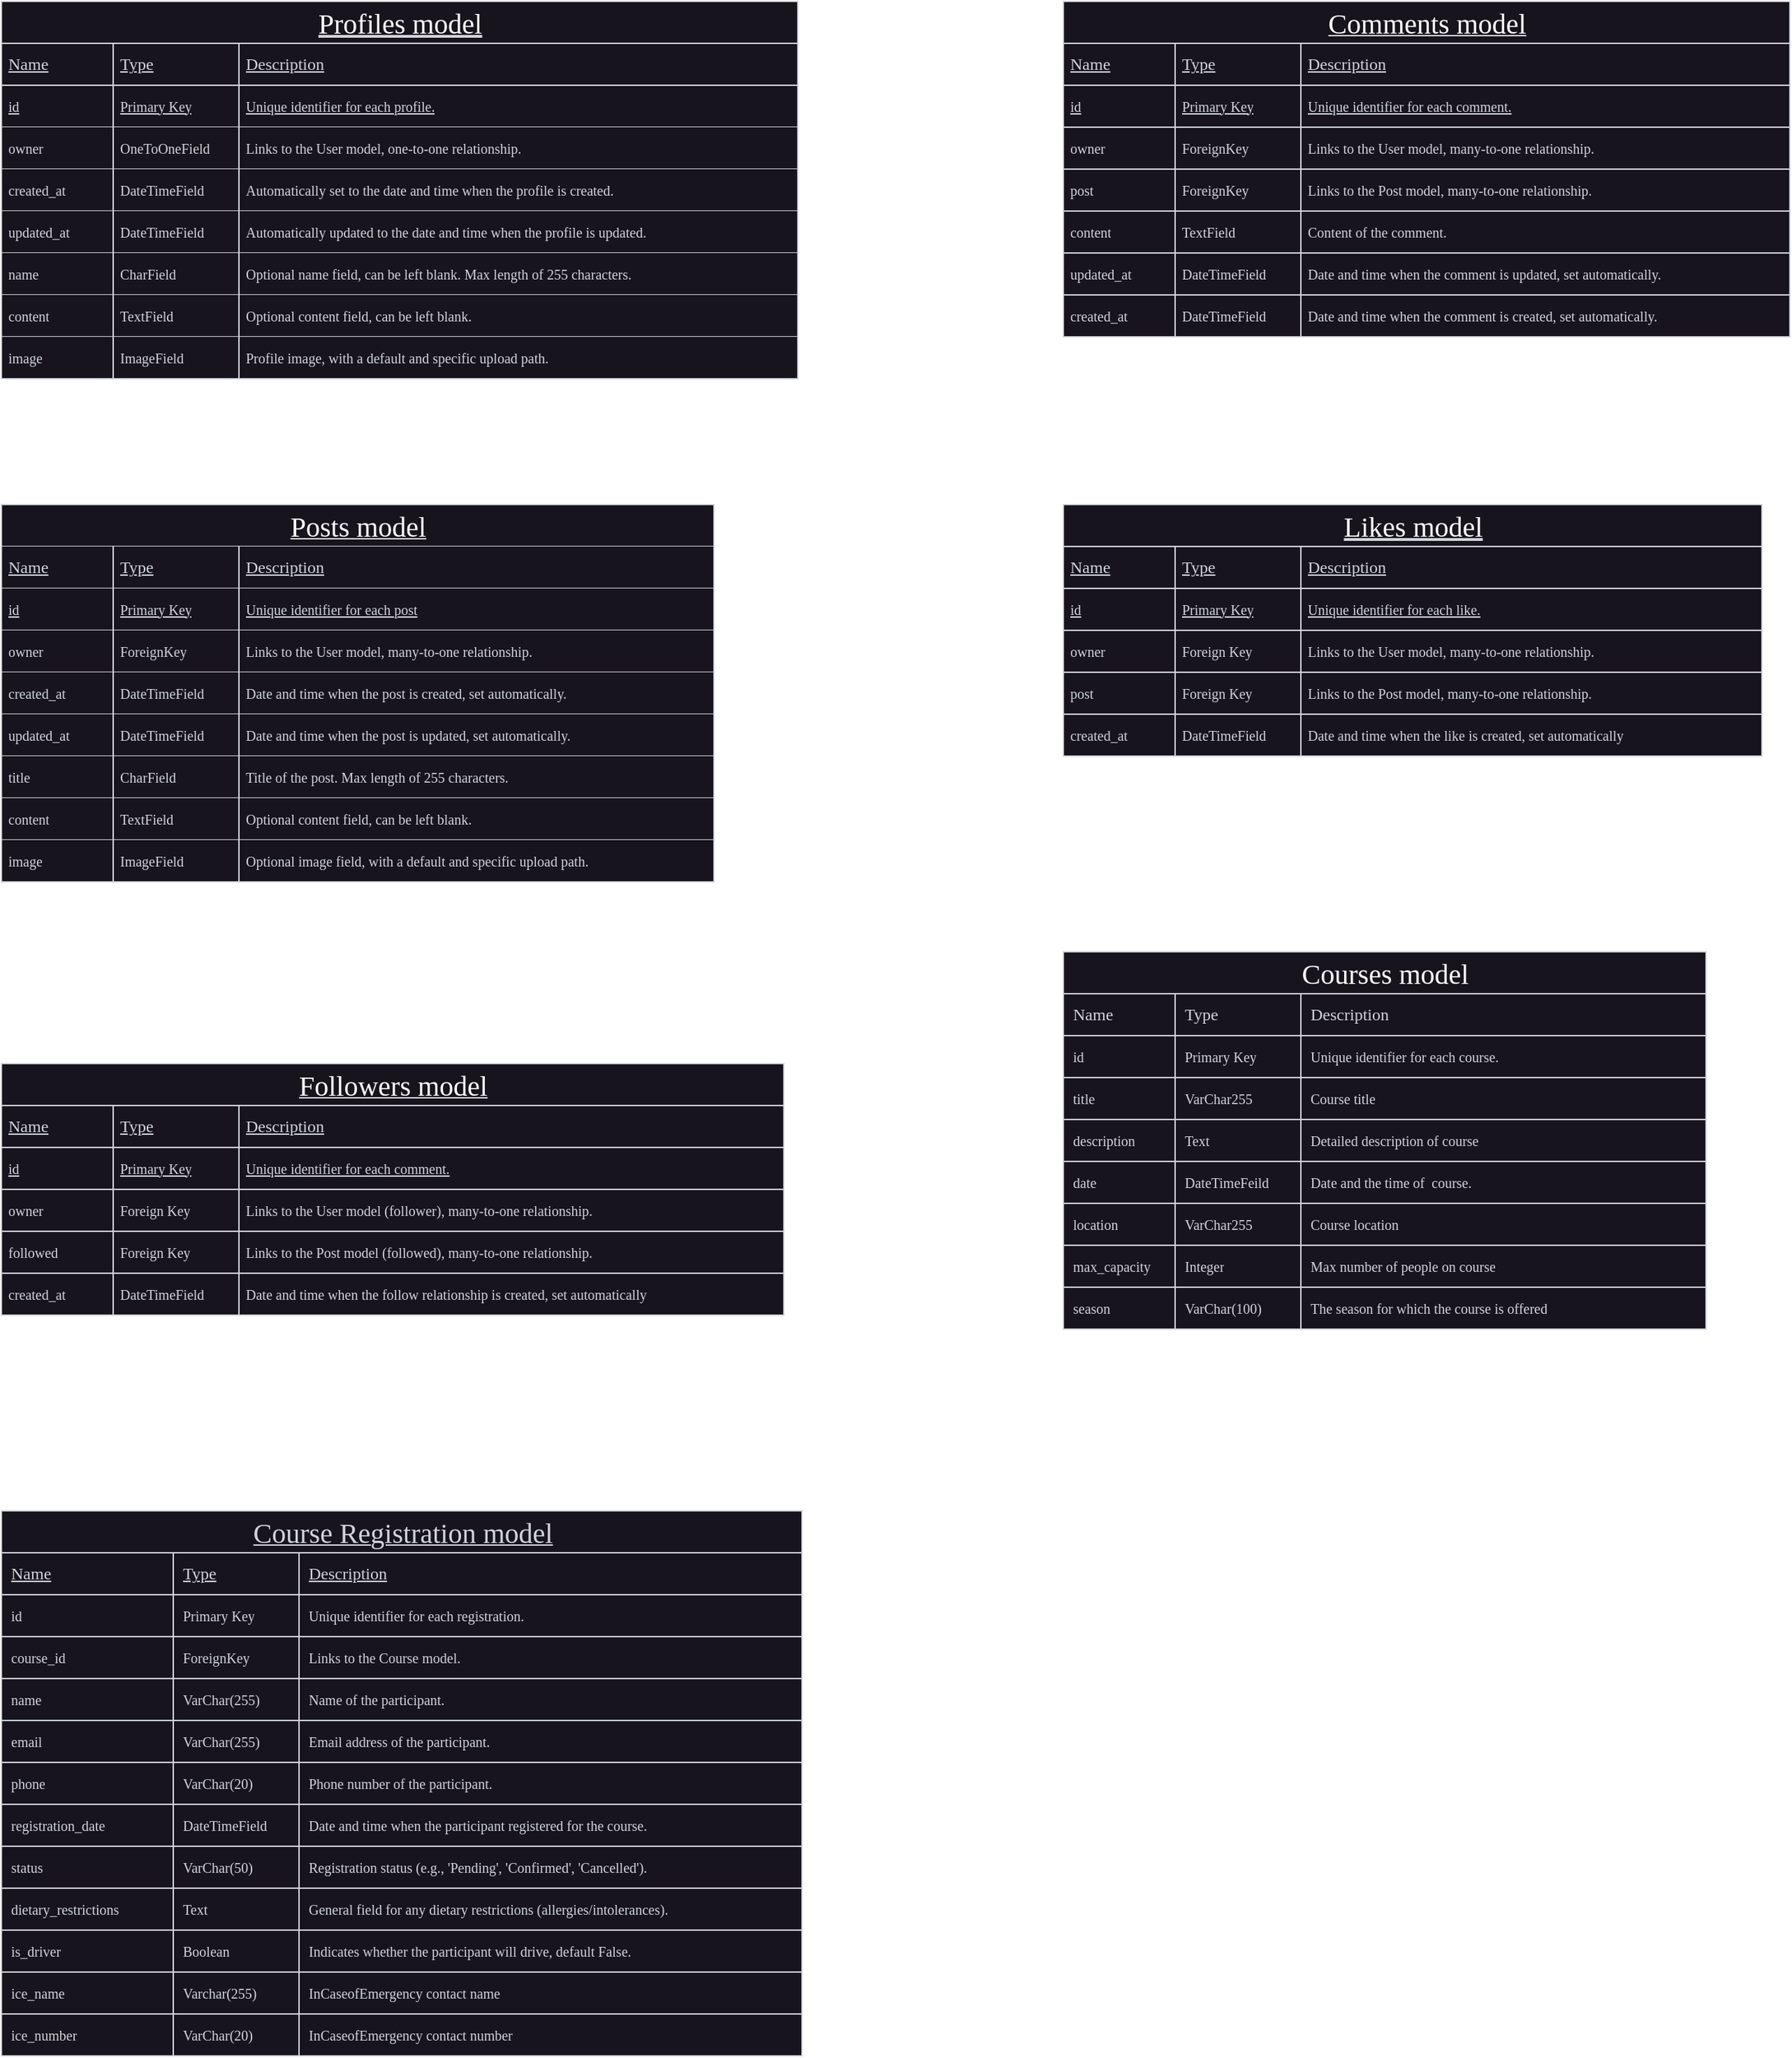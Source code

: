 <mxfile>
    <diagram id="xSI8jw17s72NfXY92Z4g" name="Page-1">
        <mxGraphModel dx="9302" dy="3421" grid="1" gridSize="10" guides="1" tooltips="1" connect="1" arrows="1" fold="1" page="1" pageScale="1" pageWidth="827" pageHeight="1169" math="0" shadow="0">
            <root>
                <mxCell id="0"/>
                <mxCell id="1" parent="0"/>
                <mxCell id="2" value="&lt;font color=&quot;#ffffff&quot;&gt;Profiles model&lt;/font&gt;" style="shape=table;startSize=30;container=1;collapsible=1;childLayout=tableLayout;fixedRows=0;rowLines=1;fontStyle=4;align=center;resizeLast=1;fontSize=20;labelPosition=center;verticalLabelPosition=middle;verticalAlign=middle;labelBackgroundColor=#18141D;horizontal=1;spacingLeft=0;fontFamily=Verdana;spacing=0;labelBorderColor=none;movable=1;resizable=1;rotatable=1;deletable=1;editable=1;connectable=1;swimlaneFillColor=#18141D;rounded=0;swimlaneLine=1;strokeWidth=1;perimeterSpacing=0;fontColor=#d1d5db;fillColor=#18141D;strokeColor=#D1D5DB;gradientColor=none;arcSize=1;separatorColor=#D1D5DB;columnLines=1;right=0;swimlaneBody=1;resizeLastRow=0;left=0;html=1;" vertex="1" parent="1">
                    <mxGeometry x="-4280" y="-1920" width="570" height="270" as="geometry"/>
                </mxCell>
                <mxCell id="3" value="" style="shape=tableRow;horizontal=0;startSize=0;swimlaneHead=0;swimlaneBody=0;collapsible=0;dropTarget=0;points=[[0,0.5],[1,0.5]];portConstraint=eastwest;top=0;left=0;right=0;bottom=1;align=left;fontSize=11;fontStyle=0;fontFamily=Verdana;verticalAlign=middle;spacing=0;spacingLeft=0;labelBackgroundColor=#18141D;labelBorderColor=none;fillColor=#18141D;movable=1;resizable=1;rotatable=1;deletable=1;editable=1;connectable=1;fontColor=#d1d5db;html=1;strokeColor=#D1D5DB;strokeWidth=1;" vertex="1" parent="2">
                    <mxGeometry y="30" width="570" height="30" as="geometry"/>
                </mxCell>
                <mxCell id="4" value="Name" style="shape=partialRectangle;connectable=1;top=1;left=1;bottom=1;right=1;fontStyle=4;overflow=hidden;align=left;fontSize=12;fontFamily=Verdana;verticalAlign=middle;spacingLeft=5;spacing=0;labelBackgroundColor=#18141D;labelBorderColor=none;fillColor=#18141D;strokeColor=#D1D5DB;strokeWidth=1;perimeterSpacing=0;movable=1;resizable=1;rotatable=1;deletable=1;editable=1;fontColor=#d1d5db;html=1;" vertex="1" parent="3">
                    <mxGeometry width="80" height="30" as="geometry">
                        <mxRectangle width="80" height="30" as="alternateBounds"/>
                    </mxGeometry>
                </mxCell>
                <mxCell id="5" value="Type" style="shape=partialRectangle;connectable=1;top=1;left=1;bottom=1;right=1;align=left;spacingLeft=5;fontStyle=4;overflow=hidden;fontSize=12;fontFamily=Verdana;verticalAlign=middle;spacing=0;labelBackgroundColor=#18141D;labelBorderColor=none;fillColor=#18141D;strokeColor=#D1D5DB;strokeWidth=1;perimeterSpacing=0;movable=1;resizable=1;rotatable=1;deletable=1;editable=1;fontColor=#d1d5db;html=1;" vertex="1" parent="3">
                    <mxGeometry x="80" width="90" height="30" as="geometry">
                        <mxRectangle width="90" height="30" as="alternateBounds"/>
                    </mxGeometry>
                </mxCell>
                <mxCell id="6" value="Description" style="shape=partialRectangle;connectable=1;top=1;left=1;bottom=1;right=1;align=left;spacingLeft=5;fontStyle=4;overflow=hidden;fontSize=12;fontFamily=Verdana;verticalAlign=middle;spacing=0;labelBackgroundColor=#18141D;labelBorderColor=none;movable=1;resizable=1;rotatable=1;deletable=1;editable=1;fillColor=#18141D;strokeColor=#D1D5DB;strokeWidth=1;perimeterSpacing=0;fontColor=#d1d5db;html=1;" vertex="1" parent="3">
                    <mxGeometry x="170" width="400" height="30" as="geometry">
                        <mxRectangle width="400" height="30" as="alternateBounds"/>
                    </mxGeometry>
                </mxCell>
                <mxCell id="7" value="" style="shape=tableRow;horizontal=0;startSize=0;swimlaneHead=0;swimlaneBody=0;collapsible=0;dropTarget=0;points=[[0,0.5],[1,0.5]];portConstraint=eastwest;top=0;left=0;right=0;bottom=1;align=left;fontSize=11;fontStyle=0;fontFamily=Verdana;verticalAlign=middle;spacing=0;spacingLeft=0;labelBackgroundColor=#18141D;labelBorderColor=none;fillColor=#18141D;movable=1;resizable=1;rotatable=1;deletable=1;editable=1;connectable=1;fontColor=#d1d5db;html=1;strokeColor=#D1D5DB;strokeWidth=1;" vertex="1" parent="2">
                    <mxGeometry y="60" width="570" height="30" as="geometry"/>
                </mxCell>
                <mxCell id="8" value="id" style="shape=partialRectangle;connectable=1;top=1;left=1;bottom=1;right=1;fontStyle=4;overflow=hidden;align=left;fontSize=10;fontFamily=Verdana;verticalAlign=middle;spacingLeft=5;spacing=0;labelBackgroundColor=#18141D;labelBorderColor=none;fillColor=#18141D;strokeColor=#D1D5DB;strokeWidth=1;perimeterSpacing=0;movable=1;resizable=1;rotatable=1;deletable=1;editable=1;fontColor=#d1d5db;html=1;" vertex="1" parent="7">
                    <mxGeometry width="80" height="30" as="geometry">
                        <mxRectangle width="80" height="30" as="alternateBounds"/>
                    </mxGeometry>
                </mxCell>
                <mxCell id="9" value="Primary Key" style="shape=partialRectangle;connectable=1;top=1;left=1;bottom=1;right=1;align=left;spacingLeft=5;fontStyle=4;overflow=hidden;fontSize=10;fontFamily=Verdana;verticalAlign=middle;spacing=0;labelBackgroundColor=#18141D;labelBorderColor=none;fillColor=#18141D;strokeColor=#D1D5DB;strokeWidth=1;perimeterSpacing=0;movable=1;resizable=1;rotatable=1;deletable=1;editable=1;fontColor=#d1d5db;html=1;" vertex="1" parent="7">
                    <mxGeometry x="80" width="90" height="30" as="geometry">
                        <mxRectangle width="90" height="30" as="alternateBounds"/>
                    </mxGeometry>
                </mxCell>
                <mxCell id="10" value="Unique identifier for each profile." style="shape=partialRectangle;connectable=1;top=1;left=1;bottom=1;right=1;align=left;spacingLeft=5;fontStyle=4;overflow=hidden;fontSize=10;fontFamily=Verdana;verticalAlign=middle;spacing=0;labelBackgroundColor=#18141D;labelBorderColor=none;movable=1;resizable=1;rotatable=1;deletable=1;editable=1;fillColor=#18141D;strokeColor=#D1D5DB;strokeWidth=1;perimeterSpacing=0;fontColor=#d1d5db;html=1;" vertex="1" parent="7">
                    <mxGeometry x="170" width="400" height="30" as="geometry">
                        <mxRectangle width="400" height="30" as="alternateBounds"/>
                    </mxGeometry>
                </mxCell>
                <mxCell id="11" value="" style="shape=tableRow;horizontal=0;startSize=0;swimlaneHead=0;swimlaneBody=0;collapsible=0;dropTarget=0;points=[[0,0.5],[1,0.5]];portConstraint=eastwest;top=0;left=0;right=0;bottom=0;align=left;fontSize=11;fontStyle=0;fontFamily=Verdana;labelBackgroundColor=#18141D;verticalAlign=middle;spacing=0;spacingLeft=0;labelBorderColor=none;fillColor=#18141D;movable=1;resizable=1;rotatable=1;deletable=1;editable=1;connectable=1;fontColor=#d1d5db;html=1;strokeColor=#D1D5DB;strokeWidth=1;" vertex="1" parent="2">
                    <mxGeometry y="90" width="570" height="30" as="geometry"/>
                </mxCell>
                <mxCell id="12" value="owner" style="shape=partialRectangle;connectable=1;top=0;left=1;bottom=1;right=1;editable=1;overflow=hidden;align=left;fontSize=10;fontStyle=0;fontFamily=Verdana;verticalAlign=middle;spacingLeft=5;spacing=0;labelBackgroundColor=#18141D;labelBorderColor=none;fillColor=#18141D;strokeColor=#D1D5DB;strokeWidth=1;movable=1;resizable=1;rotatable=1;deletable=1;fontColor=#d1d5db;html=1;" vertex="1" parent="11">
                    <mxGeometry width="80" height="30" as="geometry">
                        <mxRectangle width="80" height="30" as="alternateBounds"/>
                    </mxGeometry>
                </mxCell>
                <mxCell id="13" value="OneToOneField" style="shape=partialRectangle;connectable=1;top=0;left=1;bottom=1;right=1;align=left;spacingLeft=5;overflow=hidden;fontSize=10;fontStyle=0;fontFamily=Verdana;verticalAlign=middle;spacing=0;labelBackgroundColor=#18141D;labelBorderColor=none;fillColor=#18141D;strokeColor=#D1D5DB;strokeWidth=1;movable=1;resizable=1;rotatable=1;deletable=1;editable=1;fontColor=#d1d5db;html=1;" vertex="1" parent="11">
                    <mxGeometry x="80" width="90" height="30" as="geometry">
                        <mxRectangle width="90" height="30" as="alternateBounds"/>
                    </mxGeometry>
                </mxCell>
                <mxCell id="14" value="Links to the User model, one-to-one relationship." style="shape=partialRectangle;connectable=1;top=0;left=1;bottom=1;right=1;align=left;spacingLeft=5;overflow=hidden;fontSize=10;fontStyle=0;fontFamily=Verdana;verticalAlign=middle;labelBackgroundColor=#18141D;spacing=0;labelBorderColor=none;fillColor=#18141D;strokeColor=#D1D5DB;strokeWidth=1;movable=1;resizable=1;rotatable=1;deletable=1;editable=1;fontColor=#d1d5db;html=1;" vertex="1" parent="11">
                    <mxGeometry x="170" width="400" height="30" as="geometry">
                        <mxRectangle width="400" height="30" as="alternateBounds"/>
                    </mxGeometry>
                </mxCell>
                <mxCell id="15" value="" style="shape=tableRow;horizontal=0;startSize=0;swimlaneHead=0;swimlaneBody=0;collapsible=0;dropTarget=0;points=[[0,0.5],[1,0.5]];portConstraint=eastwest;top=0;left=0;right=0;bottom=0;align=left;fontSize=11;fontStyle=0;fontFamily=Verdana;labelBackgroundColor=#18141D;verticalAlign=middle;spacing=0;spacingLeft=0;labelBorderColor=none;fillColor=#18141D;movable=1;resizable=1;rotatable=1;deletable=1;editable=1;connectable=1;fontColor=#d1d5db;html=1;strokeColor=#D1D5DB;strokeWidth=1;" vertex="1" parent="2">
                    <mxGeometry y="120" width="570" height="30" as="geometry"/>
                </mxCell>
                <mxCell id="16" value="created_at" style="shape=partialRectangle;connectable=1;top=0;left=1;bottom=1;right=1;editable=1;overflow=hidden;align=left;fontSize=10;fontStyle=0;fontFamily=Verdana;verticalAlign=middle;spacingLeft=5;spacing=0;labelBackgroundColor=#18141D;labelBorderColor=none;fillColor=#18141D;strokeColor=#D1D5DB;allowArrows=1;expand=1;strokeWidth=1;movable=1;resizable=1;rotatable=1;deletable=1;fontColor=#d1d5db;html=1;" vertex="1" parent="15">
                    <mxGeometry width="80" height="30" as="geometry">
                        <mxRectangle width="80" height="30" as="alternateBounds"/>
                    </mxGeometry>
                </mxCell>
                <mxCell id="17" value="DateTimeField" style="shape=partialRectangle;connectable=1;top=0;left=1;bottom=1;right=1;align=left;spacingLeft=5;overflow=hidden;fontSize=10;fontStyle=0;fontFamily=Verdana;verticalAlign=middle;spacing=0;labelBackgroundColor=#18141D;labelBorderColor=none;fillColor=#18141D;strokeColor=#D1D5DB;allowArrows=1;expand=1;strokeWidth=1;movable=1;resizable=1;rotatable=1;deletable=1;editable=1;fontColor=#d1d5db;html=1;" vertex="1" parent="15">
                    <mxGeometry x="80" width="90" height="30" as="geometry">
                        <mxRectangle width="90" height="30" as="alternateBounds"/>
                    </mxGeometry>
                </mxCell>
                <mxCell id="18" value="Automatically set to the date and time when the profile is created." style="shape=partialRectangle;connectable=1;top=0;left=1;bottom=1;right=1;align=left;spacingLeft=5;overflow=hidden;fontSize=10;fontStyle=0;fontFamily=Verdana;verticalAlign=middle;labelBackgroundColor=#18141D;spacing=0;labelBorderColor=none;fillColor=#18141D;strokeColor=#D1D5DB;allowArrows=1;expand=1;strokeWidth=1;movable=1;resizable=1;rotatable=1;deletable=1;editable=1;fontColor=#d1d5db;html=1;" vertex="1" parent="15">
                    <mxGeometry x="170" width="400" height="30" as="geometry">
                        <mxRectangle width="400" height="30" as="alternateBounds"/>
                    </mxGeometry>
                </mxCell>
                <mxCell id="19" value="" style="shape=tableRow;horizontal=0;startSize=0;swimlaneHead=0;swimlaneBody=0;collapsible=0;dropTarget=0;points=[[0,0.5],[1,0.5]];portConstraint=eastwest;top=0;left=0;right=0;bottom=0;align=left;fontSize=11;fontStyle=0;fontFamily=Verdana;verticalAlign=middle;spacing=0;spacingLeft=0;labelBackgroundColor=#18141D;labelBorderColor=none;fillColor=#18141D;movable=1;resizable=1;rotatable=1;deletable=1;editable=1;connectable=1;fontColor=#d1d5db;html=1;strokeColor=#D1D5DB;strokeWidth=1;" vertex="1" parent="2">
                    <mxGeometry y="150" width="570" height="30" as="geometry"/>
                </mxCell>
                <mxCell id="20" value="updated_at" style="shape=partialRectangle;connectable=1;top=0;left=1;bottom=1;right=1;editable=1;overflow=hidden;align=left;fontSize=10;fontStyle=0;fontFamily=Verdana;verticalAlign=middle;spacingLeft=5;spacing=0;labelBackgroundColor=#18141D;labelBorderColor=none;fillColor=#18141D;strokeColor=#D1D5DB;strokeWidth=1;movable=1;resizable=1;rotatable=1;deletable=1;fontColor=#d1d5db;html=1;" vertex="1" parent="19">
                    <mxGeometry width="80" height="30" as="geometry">
                        <mxRectangle width="80" height="30" as="alternateBounds"/>
                    </mxGeometry>
                </mxCell>
                <mxCell id="21" value="DateTimeField" style="shape=partialRectangle;connectable=1;top=0;left=1;bottom=1;right=1;align=left;spacingLeft=5;overflow=hidden;fontSize=10;fontStyle=0;fontFamily=Verdana;verticalAlign=middle;spacing=0;labelBackgroundColor=#18141D;labelBorderColor=none;fillColor=#18141D;strokeColor=#D1D5DB;strokeWidth=1;movable=1;resizable=1;rotatable=1;deletable=1;editable=1;fontColor=#d1d5db;html=1;" vertex="1" parent="19">
                    <mxGeometry x="80" width="90" height="30" as="geometry">
                        <mxRectangle width="90" height="30" as="alternateBounds"/>
                    </mxGeometry>
                </mxCell>
                <mxCell id="22" value="Automatically updated to the date and time when the profile is updated." style="shape=partialRectangle;connectable=1;top=0;left=1;bottom=1;right=1;align=left;spacingLeft=5;overflow=hidden;fontSize=10;verticalAlign=middle;fontStyle=0;fontFamily=Verdana;labelBackgroundColor=#18141D;spacing=0;labelBorderColor=none;strokeWidth=1;fillColor=#18141D;strokeColor=#D1D5DB;movable=1;resizable=1;rotatable=1;deletable=1;editable=1;fontColor=#d1d5db;html=1;" vertex="1" parent="19">
                    <mxGeometry x="170" width="400" height="30" as="geometry">
                        <mxRectangle width="400" height="30" as="alternateBounds"/>
                    </mxGeometry>
                </mxCell>
                <mxCell id="23" value="" style="shape=tableRow;horizontal=0;startSize=0;swimlaneHead=0;swimlaneBody=0;collapsible=0;dropTarget=0;points=[[0,0.5],[1,0.5]];portConstraint=eastwest;top=0;left=0;right=0;bottom=0;align=left;fontSize=11;fontStyle=0;fontFamily=Verdana;verticalAlign=middle;spacing=0;spacingLeft=0;labelBackgroundColor=#18141D;labelBorderColor=none;fillColor=#18141D;movable=1;resizable=1;rotatable=1;deletable=1;editable=1;connectable=1;fontColor=#d1d5db;html=1;strokeColor=#D1D5DB;strokeWidth=1;" vertex="1" parent="2">
                    <mxGeometry y="180" width="570" height="30" as="geometry"/>
                </mxCell>
                <mxCell id="24" value="name" style="shape=partialRectangle;connectable=1;top=0;left=1;bottom=1;right=1;editable=1;overflow=hidden;align=left;fontSize=10;fontStyle=0;fontFamily=Verdana;verticalAlign=middle;spacingLeft=5;spacing=0;labelBackgroundColor=#18141D;labelBorderColor=none;fillColor=#18141D;strokeColor=#D1D5DB;strokeWidth=1;movable=1;resizable=1;rotatable=1;deletable=1;fontColor=#d1d5db;html=1;" vertex="1" parent="23">
                    <mxGeometry width="80" height="30" as="geometry">
                        <mxRectangle width="80" height="30" as="alternateBounds"/>
                    </mxGeometry>
                </mxCell>
                <mxCell id="25" value="CharField" style="shape=partialRectangle;connectable=1;top=0;left=1;bottom=1;right=1;align=left;spacingLeft=5;overflow=hidden;fontSize=10;fontStyle=0;fontFamily=Verdana;verticalAlign=middle;spacing=0;labelBackgroundColor=#18141D;labelBorderColor=none;fillColor=#18141D;strokeColor=#D1D5DB;strokeWidth=1;movable=1;resizable=1;rotatable=1;deletable=1;editable=1;fontColor=#d1d5db;html=1;" vertex="1" parent="23">
                    <mxGeometry x="80" width="90" height="30" as="geometry">
                        <mxRectangle width="90" height="30" as="alternateBounds"/>
                    </mxGeometry>
                </mxCell>
                <mxCell id="26" value="Optional name field, can be left blank. Max length of 255 characters." style="shape=partialRectangle;connectable=1;top=0;left=1;bottom=1;right=1;align=left;spacingLeft=5;overflow=hidden;fontSize=10;fontStyle=0;fontFamily=Verdana;verticalAlign=middle;labelBackgroundColor=#18141D;spacing=0;labelBorderColor=none;fillColor=#18141D;strokeColor=#D1D5DB;strokeWidth=1;movable=1;resizable=1;rotatable=1;deletable=1;editable=1;fontColor=#d1d5db;html=1;" vertex="1" parent="23">
                    <mxGeometry x="170" width="400" height="30" as="geometry">
                        <mxRectangle width="400" height="30" as="alternateBounds"/>
                    </mxGeometry>
                </mxCell>
                <mxCell id="27" value="" style="shape=tableRow;horizontal=0;startSize=0;swimlaneHead=0;swimlaneBody=0;collapsible=0;dropTarget=0;points=[[0,0.5],[1,0.5]];portConstraint=eastwest;top=0;left=0;right=0;bottom=0;align=left;fontSize=11;fontStyle=0;fontFamily=Verdana;verticalAlign=middle;spacing=0;spacingLeft=0;labelBackgroundColor=#18141D;labelBorderColor=none;fillColor=#18141D;movable=1;resizable=1;rotatable=1;deletable=1;editable=1;connectable=1;fontColor=#d1d5db;html=1;strokeColor=#D1D5DB;strokeWidth=1;" vertex="1" parent="2">
                    <mxGeometry y="210" width="570" height="30" as="geometry"/>
                </mxCell>
                <mxCell id="28" value="content" style="shape=partialRectangle;connectable=1;top=0;left=1;bottom=1;right=1;editable=1;overflow=hidden;align=left;fontSize=10;fontStyle=0;fontFamily=Verdana;verticalAlign=middle;spacingLeft=5;spacing=0;labelBackgroundColor=#18141D;labelBorderColor=none;fillColor=#18141D;strokeColor=#D1D5DB;strokeWidth=1;movable=1;resizable=1;rotatable=1;deletable=1;fontColor=#d1d5db;html=1;" vertex="1" parent="27">
                    <mxGeometry width="80" height="30" as="geometry">
                        <mxRectangle width="80" height="30" as="alternateBounds"/>
                    </mxGeometry>
                </mxCell>
                <mxCell id="29" value="TextField" style="shape=partialRectangle;connectable=1;top=0;left=1;bottom=1;right=1;align=left;spacingLeft=5;overflow=hidden;fontSize=10;fontStyle=0;fontFamily=Verdana;verticalAlign=middle;spacing=0;labelBackgroundColor=#18141D;labelBorderColor=none;fillColor=#18141D;strokeColor=#D1D5DB;strokeWidth=1;movable=1;resizable=1;rotatable=1;deletable=1;editable=1;fontColor=#d1d5db;html=1;" vertex="1" parent="27">
                    <mxGeometry x="80" width="90" height="30" as="geometry">
                        <mxRectangle width="90" height="30" as="alternateBounds"/>
                    </mxGeometry>
                </mxCell>
                <mxCell id="30" value="Optional content field, can be left blank." style="shape=partialRectangle;connectable=1;top=0;left=1;bottom=1;right=1;align=left;spacingLeft=5;overflow=hidden;fontSize=10;fontStyle=0;fontFamily=Verdana;verticalAlign=middle;labelBackgroundColor=#18141D;spacing=0;labelBorderColor=none;fillColor=#18141D;strokeColor=#D1D5DB;strokeWidth=1;movable=1;resizable=1;rotatable=1;deletable=1;editable=1;fontColor=#d1d5db;html=1;" vertex="1" parent="27">
                    <mxGeometry x="170" width="400" height="30" as="geometry">
                        <mxRectangle width="400" height="30" as="alternateBounds"/>
                    </mxGeometry>
                </mxCell>
                <mxCell id="31" value="" style="shape=tableRow;horizontal=0;startSize=0;swimlaneHead=0;swimlaneBody=0;collapsible=0;dropTarget=0;points=[[0,0.5],[1,0.5]];portConstraint=eastwest;top=0;left=0;right=0;bottom=0;align=left;fontSize=11;fontStyle=0;fontFamily=Verdana;verticalAlign=middle;spacing=0;spacingLeft=0;labelBackgroundColor=#18141D;labelBorderColor=none;fillColor=#18141D;movable=1;resizable=1;rotatable=1;deletable=1;editable=1;connectable=1;fontColor=#d1d5db;html=1;strokeColor=#D1D5DB;strokeWidth=1;" vertex="1" parent="2">
                    <mxGeometry y="240" width="570" height="30" as="geometry"/>
                </mxCell>
                <mxCell id="32" value="image" style="shape=partialRectangle;connectable=1;top=0;left=1;bottom=1;right=1;editable=1;overflow=hidden;align=left;fontSize=10;fontStyle=0;fontFamily=Verdana;verticalAlign=middle;spacingLeft=5;spacing=0;labelBackgroundColor=#18141D;labelBorderColor=none;fillColor=#18141D;strokeColor=#D1D5DB;strokeWidth=1;movable=1;resizable=1;rotatable=1;deletable=1;fontColor=#d1d5db;html=1;" vertex="1" parent="31">
                    <mxGeometry width="80" height="30" as="geometry">
                        <mxRectangle width="80" height="30" as="alternateBounds"/>
                    </mxGeometry>
                </mxCell>
                <mxCell id="33" value="ImageField" style="shape=partialRectangle;connectable=1;top=0;left=1;bottom=1;right=1;align=left;spacingLeft=5;overflow=hidden;fontSize=10;fontStyle=0;fontFamily=Verdana;verticalAlign=middle;spacing=0;labelBackgroundColor=#18141D;labelBorderColor=none;fillColor=#18141D;strokeColor=#D1D5DB;strokeWidth=1;movable=1;resizable=1;rotatable=1;deletable=1;editable=1;fontColor=#d1d5db;html=1;" vertex="1" parent="31">
                    <mxGeometry x="80" width="90" height="30" as="geometry">
                        <mxRectangle width="90" height="30" as="alternateBounds"/>
                    </mxGeometry>
                </mxCell>
                <mxCell id="34" value="Profile image, with a default and specific upload path." style="shape=partialRectangle;connectable=1;top=0;left=1;bottom=1;right=1;align=left;spacingLeft=5;overflow=hidden;fontSize=10;fontStyle=0;fontFamily=Verdana;verticalAlign=middle;labelBackgroundColor=#18141D;spacing=0;labelBorderColor=none;fillColor=#18141D;strokeColor=#D1D5DB;strokeWidth=1;movable=1;resizable=1;rotatable=1;deletable=1;editable=1;fontColor=#d1d5db;html=1;" vertex="1" parent="31">
                    <mxGeometry x="170" width="400" height="30" as="geometry">
                        <mxRectangle width="400" height="30" as="alternateBounds"/>
                    </mxGeometry>
                </mxCell>
                <mxCell id="35" value="&lt;font color=&quot;#ffffff&quot;&gt;Likes model&lt;/font&gt;" style="shape=table;startSize=30;container=1;collapsible=1;childLayout=tableLayout;fixedRows=1;rowLines=0;fontStyle=4;align=center;resizeLast=1;fontSize=20;labelPosition=center;verticalLabelPosition=middle;verticalAlign=middle;labelBackgroundColor=#18141D;horizontal=1;spacingLeft=0;fontFamily=Verdana;fontColor=#d1d5db;spacing=0;movable=1;resizable=1;rotatable=1;deletable=1;editable=1;connectable=1;labelBorderColor=none;fillColor=#18141D;html=1;strokeColor=#D1D5DB;strokeWidth=1;" vertex="1" parent="1">
                    <mxGeometry x="-3520" y="-1560" width="500" height="180" as="geometry"/>
                </mxCell>
                <mxCell id="36" value="" style="shape=tableRow;horizontal=0;startSize=0;swimlaneHead=0;swimlaneBody=0;fillColor=#18141D;collapsible=0;dropTarget=0;points=[[0,0.5],[1,0.5]];portConstraint=eastwest;top=0;left=0;right=0;bottom=1;align=left;fontSize=11;fontStyle=0;fontFamily=Verdana;verticalAlign=middle;spacing=0;spacingLeft=0;labelBackgroundColor=#18141D;labelBorderColor=none;movable=1;resizable=1;rotatable=1;deletable=1;editable=1;connectable=1;fontColor=#d1d5db;html=1;strokeColor=#D1D5DB;strokeWidth=1;" vertex="1" parent="35">
                    <mxGeometry y="30" width="500" height="30" as="geometry"/>
                </mxCell>
                <mxCell id="37" value="Name" style="shape=partialRectangle;connectable=1;top=1;left=1;bottom=1;right=1;fontStyle=4;overflow=hidden;align=left;fontSize=12;fontFamily=Verdana;verticalAlign=middle;spacingLeft=5;spacing=0;labelBackgroundColor=#18141D;labelBorderColor=none;shadow=0;movable=1;resizable=1;rotatable=1;deletable=1;editable=1;fillColor=#18141D;fontColor=#d1d5db;html=1;strokeColor=#D1D5DB;strokeWidth=1;" vertex="1" parent="36">
                    <mxGeometry width="80" height="30" as="geometry">
                        <mxRectangle width="80" height="30" as="alternateBounds"/>
                    </mxGeometry>
                </mxCell>
                <mxCell id="38" value="Type" style="shape=partialRectangle;connectable=1;top=1;left=1;bottom=1;right=1;align=left;spacingLeft=5;fontStyle=4;overflow=hidden;fontSize=12;fontFamily=Verdana;verticalAlign=middle;spacing=0;labelBackgroundColor=#18141D;labelBorderColor=none;shadow=0;movable=1;resizable=1;rotatable=1;deletable=1;editable=1;fillColor=#18141D;fontColor=#d1d5db;html=1;strokeColor=#D1D5DB;strokeWidth=1;" vertex="1" parent="36">
                    <mxGeometry x="80" width="90" height="30" as="geometry">
                        <mxRectangle width="90" height="30" as="alternateBounds"/>
                    </mxGeometry>
                </mxCell>
                <mxCell id="39" value="Description" style="shape=partialRectangle;connectable=1;top=1;left=1;bottom=1;right=1;align=left;spacingLeft=5;fontStyle=4;overflow=hidden;fontSize=12;fontFamily=Verdana;verticalAlign=middle;spacing=0;labelBackgroundColor=#18141D;labelBorderColor=none;shadow=0;movable=1;resizable=1;rotatable=1;deletable=1;editable=1;fillColor=#18141D;fontColor=#d1d5db;html=1;strokeColor=#D1D5DB;strokeWidth=1;" vertex="1" parent="36">
                    <mxGeometry x="170" width="330" height="30" as="geometry">
                        <mxRectangle width="330" height="30" as="alternateBounds"/>
                    </mxGeometry>
                </mxCell>
                <mxCell id="40" value="" style="shape=tableRow;horizontal=0;startSize=0;swimlaneHead=0;swimlaneBody=0;fillColor=#18141D;collapsible=0;dropTarget=0;points=[[0,0.5],[1,0.5]];portConstraint=eastwest;top=0;left=0;right=0;bottom=1;align=left;fontSize=11;fontStyle=0;fontFamily=Verdana;verticalAlign=middle;spacing=0;spacingLeft=0;labelBackgroundColor=#18141D;labelBorderColor=none;movable=1;resizable=1;rotatable=1;deletable=1;editable=1;connectable=1;fontColor=#d1d5db;html=1;strokeColor=#D1D5DB;strokeWidth=1;" vertex="1" parent="35">
                    <mxGeometry y="60" width="500" height="30" as="geometry"/>
                </mxCell>
                <mxCell id="41" value="id" style="shape=partialRectangle;connectable=1;top=1;left=1;bottom=1;right=1;fontStyle=4;overflow=hidden;align=left;fontSize=10;fontFamily=Verdana;verticalAlign=middle;spacingLeft=5;spacing=0;labelBackgroundColor=#18141D;labelBorderColor=none;shadow=0;movable=1;resizable=1;rotatable=1;deletable=1;editable=1;fillColor=#18141D;fontColor=#d1d5db;html=1;strokeColor=#D1D5DB;strokeWidth=1;" vertex="1" parent="40">
                    <mxGeometry width="80" height="30" as="geometry">
                        <mxRectangle width="80" height="30" as="alternateBounds"/>
                    </mxGeometry>
                </mxCell>
                <mxCell id="42" value="Primary Key" style="shape=partialRectangle;connectable=1;top=1;left=1;bottom=1;right=1;align=left;spacingLeft=5;fontStyle=4;overflow=hidden;fontSize=10;fontFamily=Verdana;verticalAlign=middle;spacing=0;labelBackgroundColor=#18141D;labelBorderColor=none;shadow=0;movable=1;resizable=1;rotatable=1;deletable=1;editable=1;fillColor=#18141D;fontColor=#d1d5db;html=1;strokeColor=#D1D5DB;strokeWidth=1;" vertex="1" parent="40">
                    <mxGeometry x="80" width="90" height="30" as="geometry">
                        <mxRectangle width="90" height="30" as="alternateBounds"/>
                    </mxGeometry>
                </mxCell>
                <mxCell id="43" value="Unique identifier for each like." style="shape=partialRectangle;connectable=1;top=1;left=1;bottom=1;right=1;align=left;spacingLeft=5;fontStyle=4;overflow=hidden;fontSize=10;fontFamily=Verdana;verticalAlign=middle;spacing=0;labelBackgroundColor=#18141D;labelBorderColor=none;shadow=0;movable=1;resizable=1;rotatable=1;deletable=1;editable=1;fillColor=#18141D;fontColor=#d1d5db;html=1;strokeColor=#D1D5DB;strokeWidth=1;" vertex="1" parent="40">
                    <mxGeometry x="170" width="330" height="30" as="geometry">
                        <mxRectangle width="330" height="30" as="alternateBounds"/>
                    </mxGeometry>
                </mxCell>
                <mxCell id="44" value="" style="shape=tableRow;horizontal=0;startSize=0;swimlaneHead=0;swimlaneBody=0;fillColor=#18141D;collapsible=0;dropTarget=0;points=[[0,0.5],[1,0.5]];portConstraint=eastwest;top=0;left=0;right=0;bottom=0;align=left;fontSize=10;fontStyle=0;fontFamily=Verdana;labelBackgroundColor=#18141D;fontColor=#d1d5db;verticalAlign=middle;spacing=0;spacingLeft=0;labelBorderColor=none;movable=1;resizable=1;rotatable=1;deletable=1;editable=1;connectable=1;html=1;strokeColor=#D1D5DB;strokeWidth=1;" vertex="1" parent="35">
                    <mxGeometry y="90" width="500" height="30" as="geometry"/>
                </mxCell>
                <mxCell id="45" value="owner" style="shape=partialRectangle;connectable=1;top=1;left=1;bottom=1;right=1;editable=1;overflow=hidden;align=left;fontSize=10;fontStyle=0;fontFamily=Verdana;verticalAlign=middle;spacingLeft=5;spacing=0;labelBackgroundColor=#18141D;labelBorderColor=none;flipH=0;flipV=0;shadow=0;movable=1;resizable=1;rotatable=1;deletable=1;fillColor=#18141D;fontColor=#d1d5db;html=1;strokeColor=#D1D5DB;strokeWidth=1;" vertex="1" parent="44">
                    <mxGeometry width="80" height="30" as="geometry">
                        <mxRectangle width="80" height="30" as="alternateBounds"/>
                    </mxGeometry>
                </mxCell>
                <mxCell id="46" value="Foreign Key" style="shape=partialRectangle;connectable=1;top=1;left=1;bottom=1;right=1;align=left;spacingLeft=5;overflow=hidden;fontSize=10;fontStyle=0;fontFamily=Verdana;verticalAlign=middle;spacing=0;labelBackgroundColor=#18141D;labelBorderColor=none;flipH=0;flipV=0;shadow=0;movable=1;resizable=1;rotatable=1;deletable=1;editable=1;fillColor=#18141D;fontColor=#d1d5db;html=1;strokeColor=#D1D5DB;strokeWidth=1;" vertex="1" parent="44">
                    <mxGeometry x="80" width="90" height="30" as="geometry">
                        <mxRectangle width="90" height="30" as="alternateBounds"/>
                    </mxGeometry>
                </mxCell>
                <mxCell id="47" value="Links to the User model, many-to-one relationship." style="shape=partialRectangle;connectable=1;top=1;left=1;bottom=1;right=1;align=left;spacingLeft=5;overflow=hidden;fontSize=10;fontStyle=0;fontFamily=Verdana;verticalAlign=middle;labelBackgroundColor=#18141D;spacing=0;labelBorderColor=none;flipH=0;flipV=0;shadow=0;movable=1;resizable=1;rotatable=1;deletable=1;editable=1;fillColor=#18141D;fontColor=#d1d5db;html=1;strokeColor=#D1D5DB;strokeWidth=1;" vertex="1" parent="44">
                    <mxGeometry x="170" width="330" height="30" as="geometry">
                        <mxRectangle width="330" height="30" as="alternateBounds"/>
                    </mxGeometry>
                </mxCell>
                <mxCell id="48" value="" style="shape=tableRow;horizontal=0;startSize=0;swimlaneHead=0;swimlaneBody=0;fillColor=#18141D;collapsible=0;dropTarget=0;points=[[0,0.5],[1,0.5]];portConstraint=eastwest;top=0;left=0;right=0;bottom=0;align=left;fontSize=10;fontStyle=0;fontFamily=Verdana;labelBackgroundColor=#18141D;fontColor=#d1d5db;verticalAlign=middle;spacing=0;spacingLeft=0;labelBorderColor=none;movable=1;resizable=1;rotatable=1;deletable=1;editable=1;connectable=1;html=1;strokeColor=#D1D5DB;strokeWidth=1;" vertex="1" parent="35">
                    <mxGeometry y="120" width="500" height="30" as="geometry"/>
                </mxCell>
                <mxCell id="49" value="post" style="shape=partialRectangle;connectable=1;top=1;left=1;bottom=1;right=1;editable=1;overflow=hidden;align=left;fontSize=10;fontStyle=0;fontFamily=Verdana;verticalAlign=middle;spacingLeft=5;spacing=0;labelBackgroundColor=#18141D;labelBorderColor=none;flipH=0;flipV=0;shadow=0;movable=1;resizable=1;rotatable=1;deletable=1;fillColor=#18141D;fontColor=#d1d5db;html=1;strokeColor=#D1D5DB;strokeWidth=1;" vertex="1" parent="48">
                    <mxGeometry width="80" height="30" as="geometry">
                        <mxRectangle width="80" height="30" as="alternateBounds"/>
                    </mxGeometry>
                </mxCell>
                <mxCell id="50" value="Foreign Key" style="shape=partialRectangle;connectable=1;top=1;left=1;bottom=1;right=1;align=left;spacingLeft=5;overflow=hidden;fontSize=10;fontStyle=0;fontFamily=Verdana;verticalAlign=middle;spacing=0;labelBackgroundColor=#18141D;labelBorderColor=none;flipH=0;flipV=0;shadow=0;movable=1;resizable=1;rotatable=1;deletable=1;editable=1;fillColor=#18141D;fontColor=#d1d5db;html=1;strokeColor=#D1D5DB;strokeWidth=1;" vertex="1" parent="48">
                    <mxGeometry x="80" width="90" height="30" as="geometry">
                        <mxRectangle width="90" height="30" as="alternateBounds"/>
                    </mxGeometry>
                </mxCell>
                <mxCell id="51" value="Links to the Post model, many-to-one relationship." style="shape=partialRectangle;connectable=1;top=1;left=1;bottom=1;right=1;align=left;spacingLeft=5;overflow=hidden;fontSize=10;fontStyle=0;fontFamily=Verdana;verticalAlign=middle;labelBackgroundColor=#18141D;spacing=0;labelBorderColor=none;flipH=0;flipV=0;shadow=0;movable=1;resizable=1;rotatable=1;deletable=1;editable=1;fillColor=#18141D;fontColor=#d1d5db;html=1;strokeColor=#D1D5DB;strokeWidth=1;" vertex="1" parent="48">
                    <mxGeometry x="170" width="330" height="30" as="geometry">
                        <mxRectangle width="330" height="30" as="alternateBounds"/>
                    </mxGeometry>
                </mxCell>
                <mxCell id="52" value="" style="shape=tableRow;horizontal=0;startSize=0;swimlaneHead=0;swimlaneBody=0;fillColor=#18141D;collapsible=0;dropTarget=0;points=[[0,0.5],[1,0.5]];portConstraint=eastwest;top=0;left=0;right=0;bottom=0;align=left;fontSize=10;fontStyle=0;fontFamily=Verdana;verticalAlign=middle;spacing=0;spacingLeft=0;labelBackgroundColor=#18141D;labelBorderColor=none;movable=1;resizable=1;rotatable=1;deletable=1;editable=1;connectable=1;fontColor=#d1d5db;html=1;strokeColor=#D1D5DB;strokeWidth=1;" vertex="1" parent="35">
                    <mxGeometry y="150" width="500" height="30" as="geometry"/>
                </mxCell>
                <mxCell id="53" value="created_at" style="shape=partialRectangle;connectable=1;top=1;left=1;bottom=1;right=1;editable=1;overflow=hidden;align=left;fontSize=10;fontStyle=0;fontFamily=Verdana;verticalAlign=middle;spacingLeft=5;spacing=0;labelBackgroundColor=#18141D;labelBorderColor=none;flipH=0;flipV=0;shadow=0;movable=1;resizable=1;rotatable=1;deletable=1;fillColor=#18141D;fontColor=#d1d5db;html=1;strokeColor=#D1D5DB;strokeWidth=1;" vertex="1" parent="52">
                    <mxGeometry width="80" height="30" as="geometry">
                        <mxRectangle width="80" height="30" as="alternateBounds"/>
                    </mxGeometry>
                </mxCell>
                <mxCell id="54" value="DateTimeField" style="shape=partialRectangle;connectable=1;top=1;left=1;bottom=1;right=1;align=left;spacingLeft=5;overflow=hidden;fontSize=10;fontStyle=0;fontFamily=Verdana;verticalAlign=middle;spacing=0;labelBackgroundColor=#18141D;labelBorderColor=none;flipH=0;flipV=0;shadow=0;movable=1;resizable=1;rotatable=1;deletable=1;editable=1;fillColor=#18141D;fontColor=#d1d5db;html=1;strokeColor=#D1D5DB;strokeWidth=1;" vertex="1" parent="52">
                    <mxGeometry x="80" width="90" height="30" as="geometry">
                        <mxRectangle width="90" height="30" as="alternateBounds"/>
                    </mxGeometry>
                </mxCell>
                <mxCell id="55" value="Date and time when the like is created, set automatically" style="shape=partialRectangle;connectable=1;top=1;left=1;bottom=1;right=1;align=left;spacingLeft=5;overflow=hidden;fontSize=10;verticalAlign=middle;fontStyle=0;fontFamily=Verdana;labelBackgroundColor=#18141D;spacing=0;labelBorderColor=none;flipH=0;flipV=0;shadow=0;movable=1;resizable=1;rotatable=1;deletable=1;editable=1;fillColor=#18141D;fontColor=#d1d5db;html=1;strokeColor=#D1D5DB;strokeWidth=1;" vertex="1" parent="52">
                    <mxGeometry x="170" width="330" height="30" as="geometry">
                        <mxRectangle width="330" height="30" as="alternateBounds"/>
                    </mxGeometry>
                </mxCell>
                <mxCell id="56" value="&lt;font color=&quot;#ffffff&quot; style=&quot;font-size: 20px;&quot;&gt;Comments model&lt;/font&gt;" style="shape=table;startSize=30;container=1;collapsible=1;childLayout=tableLayout;fixedRows=1;rowLines=0;fontStyle=4;align=center;resizeLast=1;fontSize=11;labelPosition=center;verticalLabelPosition=middle;verticalAlign=middle;labelBackgroundColor=#18141D;horizontal=1;spacingLeft=0;fontFamily=Verdana;fontColor=#d1d5db;spacing=0;movable=1;resizable=1;rotatable=1;deletable=1;editable=1;connectable=1;labelBorderColor=none;swimlaneFillColor=default;strokeColor=#D1D5DB;strokeWidth=1;perimeterSpacing=0;fillColor=#18141D;html=1;" vertex="1" parent="1">
                    <mxGeometry x="-3520" y="-1920" width="520" height="240" as="geometry"/>
                </mxCell>
                <mxCell id="57" value="" style="shape=tableRow;horizontal=0;startSize=0;swimlaneHead=0;swimlaneBody=0;fillColor=#18141D;collapsible=0;dropTarget=0;points=[[0,0.5],[1,0.5]];portConstraint=eastwest;top=0;left=0;right=0;bottom=1;align=left;fontSize=13;fontStyle=0;fontFamily=Verdana;verticalAlign=middle;spacing=0;spacingLeft=0;labelBackgroundColor=#18141D;labelBorderColor=none;movable=1;resizable=1;rotatable=1;deletable=1;editable=1;connectable=1;fontColor=#d1d5db;html=1;strokeColor=#D1D5DB;strokeWidth=1;" vertex="1" parent="56">
                    <mxGeometry y="30" width="520" height="30" as="geometry"/>
                </mxCell>
                <mxCell id="58" value="Name" style="shape=partialRectangle;connectable=1;fillColor=#18141D;top=1;left=1;bottom=1;right=1;fontStyle=4;overflow=hidden;align=left;fontSize=12;fontFamily=Verdana;verticalAlign=middle;spacingLeft=5;spacing=0;labelBackgroundColor=#18141D;labelBorderColor=none;fontColor=#d1d5db;strokeColor=#D1D5DB;movable=1;resizable=1;rotatable=1;deletable=1;editable=1;html=1;strokeWidth=1;" vertex="1" parent="57">
                    <mxGeometry width="80" height="30" as="geometry">
                        <mxRectangle width="80" height="30" as="alternateBounds"/>
                    </mxGeometry>
                </mxCell>
                <mxCell id="59" value="Type" style="shape=partialRectangle;connectable=1;fillColor=#18141D;top=1;left=1;bottom=1;right=1;align=left;spacingLeft=5;fontStyle=4;overflow=hidden;fontSize=12;fontFamily=Verdana;verticalAlign=middle;spacing=0;labelBackgroundColor=#18141D;labelBorderColor=none;fontColor=#d1d5db;strokeColor=#D1D5DB;movable=1;resizable=1;rotatable=1;deletable=1;editable=1;html=1;strokeWidth=1;" vertex="1" parent="57">
                    <mxGeometry x="80" width="90" height="30" as="geometry">
                        <mxRectangle width="90" height="30" as="alternateBounds"/>
                    </mxGeometry>
                </mxCell>
                <mxCell id="60" value="Description" style="shape=partialRectangle;connectable=1;fillColor=#18141D;top=1;left=1;bottom=1;right=1;align=left;spacingLeft=5;fontStyle=4;overflow=hidden;fontSize=12;fontFamily=Verdana;verticalAlign=middle;spacing=0;labelBackgroundColor=#18141D;labelBorderColor=none;fontColor=#d1d5db;strokeColor=#D1D5DB;movable=1;resizable=1;rotatable=1;deletable=1;editable=1;html=1;strokeWidth=1;" vertex="1" parent="57">
                    <mxGeometry x="170" width="350" height="30" as="geometry">
                        <mxRectangle width="350" height="30" as="alternateBounds"/>
                    </mxGeometry>
                </mxCell>
                <mxCell id="61" value="" style="shape=tableRow;horizontal=0;startSize=0;swimlaneHead=0;swimlaneBody=0;fillColor=#18141D;collapsible=0;dropTarget=0;points=[[0,0.5],[1,0.5]];portConstraint=eastwest;top=0;left=0;right=0;bottom=1;align=left;fontSize=13;fontStyle=0;fontFamily=Verdana;verticalAlign=middle;spacing=0;spacingLeft=0;labelBackgroundColor=#18141D;labelBorderColor=none;movable=1;resizable=1;rotatable=1;deletable=1;editable=1;connectable=1;fontColor=#d1d5db;html=1;strokeColor=#D1D5DB;strokeWidth=1;" vertex="1" parent="56">
                    <mxGeometry y="60" width="520" height="30" as="geometry"/>
                </mxCell>
                <mxCell id="62" value="id" style="shape=partialRectangle;connectable=1;fillColor=#18141D;top=1;left=1;bottom=1;right=1;fontStyle=4;overflow=hidden;align=left;fontSize=10;fontFamily=Verdana;verticalAlign=middle;spacingLeft=5;spacing=0;labelBackgroundColor=#18141D;labelBorderColor=none;fontColor=#d1d5db;strokeColor=#D1D5DB;movable=1;resizable=1;rotatable=1;deletable=1;editable=1;html=1;strokeWidth=1;" vertex="1" parent="61">
                    <mxGeometry width="80" height="30" as="geometry">
                        <mxRectangle width="80" height="30" as="alternateBounds"/>
                    </mxGeometry>
                </mxCell>
                <mxCell id="63" value="Primary Key" style="shape=partialRectangle;connectable=1;fillColor=#18141D;top=1;left=1;bottom=1;right=1;align=left;spacingLeft=5;fontStyle=4;overflow=hidden;fontSize=10;fontFamily=Verdana;verticalAlign=middle;spacing=0;labelBackgroundColor=#18141D;labelBorderColor=none;fontColor=#d1d5db;strokeColor=#D1D5DB;movable=1;resizable=1;rotatable=1;deletable=1;editable=1;html=1;strokeWidth=1;" vertex="1" parent="61">
                    <mxGeometry x="80" width="90" height="30" as="geometry">
                        <mxRectangle width="90" height="30" as="alternateBounds"/>
                    </mxGeometry>
                </mxCell>
                <mxCell id="64" value="Unique identifier for each comment." style="shape=partialRectangle;connectable=1;fillColor=#18141D;top=1;left=1;bottom=1;right=1;align=left;spacingLeft=5;fontStyle=4;overflow=hidden;fontSize=10;fontFamily=Verdana;verticalAlign=middle;spacing=0;labelBackgroundColor=#18141D;labelBorderColor=none;fontColor=#d1d5db;strokeColor=#D1D5DB;movable=1;resizable=1;rotatable=1;deletable=1;editable=1;html=1;strokeWidth=1;" vertex="1" parent="61">
                    <mxGeometry x="170" width="350" height="30" as="geometry">
                        <mxRectangle width="350" height="30" as="alternateBounds"/>
                    </mxGeometry>
                </mxCell>
                <mxCell id="65" value="" style="shape=tableRow;horizontal=0;startSize=0;swimlaneHead=0;swimlaneBody=0;fillColor=#18141D;collapsible=0;dropTarget=0;points=[[0,0.5],[1,0.5]];portConstraint=eastwest;top=0;left=0;right=0;bottom=0;align=left;fontSize=11;fontStyle=0;fontFamily=Verdana;labelBackgroundColor=#18141D;fontColor=#d1d5db;verticalAlign=middle;spacing=0;spacingLeft=0;labelBorderColor=none;movable=1;resizable=1;rotatable=1;deletable=1;editable=1;connectable=1;html=1;strokeColor=#D1D5DB;strokeWidth=1;" vertex="1" parent="56">
                    <mxGeometry y="90" width="520" height="30" as="geometry"/>
                </mxCell>
                <mxCell id="66" value="owner" style="shape=partialRectangle;connectable=1;top=1;left=1;bottom=1;right=1;editable=1;overflow=hidden;align=left;fontSize=10;fontStyle=0;fontFamily=Verdana;verticalAlign=middle;spacingLeft=5;spacing=0;labelBackgroundColor=#18141D;labelBorderColor=none;fillColor=#18141D;movable=1;resizable=1;rotatable=1;deletable=1;fontColor=#d1d5db;html=1;strokeColor=#D1D5DB;strokeWidth=1;" vertex="1" parent="65">
                    <mxGeometry width="80" height="30" as="geometry">
                        <mxRectangle width="80" height="30" as="alternateBounds"/>
                    </mxGeometry>
                </mxCell>
                <mxCell id="67" value="ForeignKey" style="shape=partialRectangle;connectable=1;top=1;left=1;bottom=1;right=1;align=left;spacingLeft=5;overflow=hidden;fontSize=10;fontStyle=0;fontFamily=Verdana;verticalAlign=middle;spacing=0;labelBackgroundColor=#18141D;labelBorderColor=none;fillColor=#18141D;movable=1;resizable=1;rotatable=1;deletable=1;editable=1;fontColor=#d1d5db;html=1;strokeColor=#D1D5DB;strokeWidth=1;" vertex="1" parent="65">
                    <mxGeometry x="80" width="90" height="30" as="geometry">
                        <mxRectangle width="90" height="30" as="alternateBounds"/>
                    </mxGeometry>
                </mxCell>
                <mxCell id="68" value="Links to the User model, many-to-one relationship." style="shape=partialRectangle;connectable=1;top=1;left=1;bottom=1;right=1;align=left;spacingLeft=5;overflow=hidden;fontSize=10;fontStyle=0;fontFamily=Verdana;verticalAlign=middle;labelBackgroundColor=#18141D;spacing=0;labelBorderColor=none;fillColor=#18141D;movable=1;resizable=1;rotatable=1;deletable=1;editable=1;fontColor=#d1d5db;html=1;strokeColor=#D1D5DB;strokeWidth=1;" vertex="1" parent="65">
                    <mxGeometry x="170" width="350" height="30" as="geometry">
                        <mxRectangle width="350" height="30" as="alternateBounds"/>
                    </mxGeometry>
                </mxCell>
                <mxCell id="69" value="" style="shape=tableRow;horizontal=0;startSize=0;swimlaneHead=0;swimlaneBody=0;fillColor=#18141D;collapsible=0;dropTarget=0;points=[[0,0.5],[1,0.5]];portConstraint=eastwest;top=0;left=0;right=0;bottom=0;align=left;fontSize=11;fontStyle=0;fontFamily=Verdana;labelBackgroundColor=#18141D;fontColor=#d1d5db;verticalAlign=middle;spacing=0;spacingLeft=0;labelBorderColor=none;movable=1;resizable=1;rotatable=1;deletable=1;editable=1;connectable=1;html=1;strokeColor=#D1D5DB;strokeWidth=1;" vertex="1" parent="56">
                    <mxGeometry y="120" width="520" height="30" as="geometry"/>
                </mxCell>
                <mxCell id="70" value="post" style="shape=partialRectangle;connectable=1;top=1;left=1;bottom=1;right=1;editable=1;overflow=hidden;align=left;fontSize=10;fontStyle=0;fontFamily=Verdana;verticalAlign=middle;spacingLeft=5;spacing=0;labelBackgroundColor=#18141D;labelBorderColor=none;fillColor=#18141D;movable=1;resizable=1;rotatable=1;deletable=1;fontColor=#d1d5db;html=1;strokeColor=#D1D5DB;strokeWidth=1;" vertex="1" parent="69">
                    <mxGeometry width="80" height="30" as="geometry">
                        <mxRectangle width="80" height="30" as="alternateBounds"/>
                    </mxGeometry>
                </mxCell>
                <mxCell id="71" value="ForeignKey" style="shape=partialRectangle;connectable=1;top=1;left=1;bottom=1;right=1;align=left;spacingLeft=5;overflow=hidden;fontSize=10;fontStyle=0;fontFamily=Verdana;verticalAlign=middle;spacing=0;labelBackgroundColor=#18141D;labelBorderColor=none;fillColor=#18141D;movable=1;resizable=1;rotatable=1;deletable=1;editable=1;fontColor=#d1d5db;html=1;strokeColor=#D1D5DB;strokeWidth=1;" vertex="1" parent="69">
                    <mxGeometry x="80" width="90" height="30" as="geometry">
                        <mxRectangle width="90" height="30" as="alternateBounds"/>
                    </mxGeometry>
                </mxCell>
                <mxCell id="72" value="Links to the Post model, many-to-one relationship." style="shape=partialRectangle;connectable=1;top=1;left=1;bottom=1;right=1;align=left;spacingLeft=5;overflow=hidden;fontSize=10;fontStyle=0;fontFamily=Verdana;verticalAlign=middle;labelBackgroundColor=#18141D;spacing=0;labelBorderColor=none;fillColor=#18141D;movable=1;resizable=1;rotatable=1;deletable=1;editable=1;fontColor=#d1d5db;html=1;strokeColor=#D1D5DB;strokeWidth=1;" vertex="1" parent="69">
                    <mxGeometry x="170" width="350" height="30" as="geometry">
                        <mxRectangle width="350" height="30" as="alternateBounds"/>
                    </mxGeometry>
                </mxCell>
                <mxCell id="73" value="" style="shape=tableRow;horizontal=0;startSize=0;swimlaneHead=0;swimlaneBody=0;fillColor=#18141D;collapsible=0;dropTarget=0;points=[[0,0.5],[1,0.5]];portConstraint=eastwest;top=0;left=0;right=0;bottom=0;align=left;fontSize=11;fontStyle=0;fontFamily=Verdana;verticalAlign=middle;spacing=0;spacingLeft=0;labelBackgroundColor=#18141D;labelBorderColor=none;movable=1;resizable=1;rotatable=1;deletable=1;editable=1;connectable=1;fontColor=#d1d5db;html=1;strokeColor=#D1D5DB;strokeWidth=1;" vertex="1" parent="56">
                    <mxGeometry y="150" width="520" height="30" as="geometry"/>
                </mxCell>
                <mxCell id="74" value="content" style="shape=partialRectangle;connectable=1;top=1;left=1;bottom=1;right=1;editable=1;overflow=hidden;align=left;fontSize=10;fontStyle=0;fontFamily=Verdana;verticalAlign=middle;spacingLeft=5;spacing=0;labelBackgroundColor=#18141D;labelBorderColor=none;fillColor=#18141D;movable=1;resizable=1;rotatable=1;deletable=1;fontColor=#d1d5db;html=1;strokeColor=#D1D5DB;strokeWidth=1;" vertex="1" parent="73">
                    <mxGeometry width="80" height="30" as="geometry">
                        <mxRectangle width="80" height="30" as="alternateBounds"/>
                    </mxGeometry>
                </mxCell>
                <mxCell id="75" value="TextField" style="shape=partialRectangle;connectable=1;top=1;left=1;bottom=1;right=1;align=left;spacingLeft=5;overflow=hidden;fontSize=10;fontStyle=0;fontFamily=Verdana;verticalAlign=middle;spacing=0;labelBackgroundColor=#18141D;labelBorderColor=none;fillColor=#18141D;movable=1;resizable=1;rotatable=1;deletable=1;editable=1;fontColor=#d1d5db;html=1;strokeColor=#D1D5DB;strokeWidth=1;" vertex="1" parent="73">
                    <mxGeometry x="80" width="90" height="30" as="geometry">
                        <mxRectangle width="90" height="30" as="alternateBounds"/>
                    </mxGeometry>
                </mxCell>
                <mxCell id="76" value="Content of the comment." style="shape=partialRectangle;connectable=1;top=1;left=1;bottom=1;right=1;align=left;spacingLeft=5;overflow=hidden;fontSize=10;fontStyle=0;fontFamily=Verdana;verticalAlign=middle;labelBackgroundColor=#18141D;spacing=0;labelBorderColor=none;fillColor=#18141D;movable=1;resizable=1;rotatable=1;deletable=1;editable=1;fontColor=#d1d5db;html=1;strokeColor=#D1D5DB;strokeWidth=1;" vertex="1" parent="73">
                    <mxGeometry x="170" width="350" height="30" as="geometry">
                        <mxRectangle width="350" height="30" as="alternateBounds"/>
                    </mxGeometry>
                </mxCell>
                <mxCell id="77" value="" style="shape=tableRow;horizontal=0;startSize=0;swimlaneHead=0;swimlaneBody=0;fillColor=#18141D;collapsible=0;dropTarget=0;points=[[0,0.5],[1,0.5]];portConstraint=eastwest;top=0;left=0;right=0;bottom=0;align=left;fontSize=11;fontStyle=0;fontFamily=Verdana;verticalAlign=middle;spacing=0;spacingLeft=0;labelBackgroundColor=#18141D;labelBorderColor=none;movable=1;resizable=1;rotatable=1;deletable=1;editable=1;connectable=1;fontColor=#d1d5db;html=1;strokeColor=#D1D5DB;strokeWidth=1;" vertex="1" parent="56">
                    <mxGeometry y="180" width="520" height="30" as="geometry"/>
                </mxCell>
                <mxCell id="78" value="updated_at" style="shape=partialRectangle;connectable=1;top=1;left=1;bottom=1;right=1;editable=1;overflow=hidden;align=left;fontSize=10;fontStyle=0;fontFamily=Verdana;verticalAlign=middle;spacingLeft=5;spacing=0;labelBackgroundColor=#18141D;labelBorderColor=none;fillColor=#18141D;movable=1;resizable=1;rotatable=1;deletable=1;fontColor=#d1d5db;html=1;strokeColor=#D1D5DB;strokeWidth=1;" vertex="1" parent="77">
                    <mxGeometry width="80" height="30" as="geometry">
                        <mxRectangle width="80" height="30" as="alternateBounds"/>
                    </mxGeometry>
                </mxCell>
                <mxCell id="79" value="DateTimeField" style="shape=partialRectangle;connectable=1;top=1;left=1;bottom=1;right=1;align=left;spacingLeft=5;overflow=hidden;fontSize=10;fontStyle=0;fontFamily=Verdana;verticalAlign=middle;spacing=0;labelBackgroundColor=#18141D;labelBorderColor=none;fillColor=#18141D;movable=1;resizable=1;rotatable=1;deletable=1;editable=1;fontColor=#d1d5db;html=1;strokeColor=#D1D5DB;strokeWidth=1;" vertex="1" parent="77">
                    <mxGeometry x="80" width="90" height="30" as="geometry">
                        <mxRectangle width="90" height="30" as="alternateBounds"/>
                    </mxGeometry>
                </mxCell>
                <mxCell id="80" value="Date and time when the comment is updated, set automatically." style="shape=partialRectangle;connectable=1;top=1;left=1;bottom=1;right=1;align=left;spacingLeft=5;overflow=hidden;fontSize=10;fontStyle=0;fontFamily=Verdana;verticalAlign=middle;labelBackgroundColor=#18141D;spacing=0;labelBorderColor=none;fillColor=#18141D;movable=1;resizable=1;rotatable=1;deletable=1;editable=1;fontColor=#d1d5db;html=1;strokeColor=#D1D5DB;strokeWidth=1;" vertex="1" parent="77">
                    <mxGeometry x="170" width="350" height="30" as="geometry">
                        <mxRectangle width="350" height="30" as="alternateBounds"/>
                    </mxGeometry>
                </mxCell>
                <mxCell id="81" value="" style="shape=tableRow;horizontal=0;startSize=0;swimlaneHead=0;swimlaneBody=0;fillColor=#18141D;collapsible=0;dropTarget=0;points=[[0,0.5],[1,0.5]];portConstraint=eastwest;top=0;left=0;right=0;bottom=0;align=left;fontSize=11;fontStyle=0;fontFamily=Verdana;verticalAlign=middle;spacing=0;spacingLeft=0;labelBackgroundColor=#18141D;labelBorderColor=none;movable=1;resizable=1;rotatable=1;deletable=1;editable=1;connectable=1;fontColor=#d1d5db;html=1;strokeColor=#D1D5DB;strokeWidth=1;" vertex="1" parent="56">
                    <mxGeometry y="210" width="520" height="30" as="geometry"/>
                </mxCell>
                <mxCell id="82" value="created_at" style="shape=partialRectangle;connectable=1;top=1;left=1;bottom=1;right=1;editable=1;overflow=hidden;align=left;fontSize=10;fontStyle=0;fontFamily=Verdana;verticalAlign=middle;spacingLeft=5;spacing=0;labelBackgroundColor=#18141D;labelBorderColor=none;fillColor=#18141D;movable=1;resizable=1;rotatable=1;deletable=1;fontColor=#d1d5db;html=1;strokeColor=#D1D5DB;strokeWidth=1;" vertex="1" parent="81">
                    <mxGeometry width="80" height="30" as="geometry">
                        <mxRectangle width="80" height="30" as="alternateBounds"/>
                    </mxGeometry>
                </mxCell>
                <mxCell id="83" value="DateTimeField" style="shape=partialRectangle;connectable=1;top=1;left=1;bottom=1;right=1;align=left;spacingLeft=5;overflow=hidden;fontSize=10;fontStyle=0;fontFamily=Verdana;verticalAlign=middle;spacing=0;labelBackgroundColor=#18141D;labelBorderColor=none;fillColor=#18141D;movable=1;resizable=1;rotatable=1;deletable=1;editable=1;fontColor=#d1d5db;html=1;strokeColor=#D1D5DB;strokeWidth=1;" vertex="1" parent="81">
                    <mxGeometry x="80" width="90" height="30" as="geometry">
                        <mxRectangle width="90" height="30" as="alternateBounds"/>
                    </mxGeometry>
                </mxCell>
                <mxCell id="84" value="Date and time when the comment is created, set automatically." style="shape=partialRectangle;connectable=1;top=1;left=1;bottom=1;right=1;align=left;spacingLeft=5;overflow=hidden;fontSize=10;verticalAlign=middle;fontStyle=0;fontFamily=Verdana;labelBackgroundColor=#18141D;spacing=0;labelBorderColor=none;perimeterSpacing=0;fillColor=#18141D;movable=1;resizable=1;rotatable=1;deletable=1;editable=1;fontColor=#d1d5db;html=1;strokeColor=#D1D5DB;strokeWidth=1;" vertex="1" parent="81">
                    <mxGeometry x="170" width="350" height="30" as="geometry">
                        <mxRectangle width="350" height="30" as="alternateBounds"/>
                    </mxGeometry>
                </mxCell>
                <mxCell id="85" value="&lt;font color=&quot;#ffffff&quot; style=&quot;font-size: 20px;&quot;&gt;Posts model&lt;/font&gt;" style="shape=table;startSize=30;container=1;collapsible=1;childLayout=tableLayout;fixedRows=1;rowLines=1;fontStyle=4;align=center;resizeLast=1;fontSize=11;labelPosition=center;verticalLabelPosition=middle;verticalAlign=middle;labelBackgroundColor=#18141D;horizontal=1;spacingLeft=0;fontFamily=Verdana;spacing=0;movable=1;resizable=1;rotatable=1;deletable=1;editable=1;connectable=1;labelBorderColor=none;fillStyle=auto;swimlaneFillColor=default;fillColor=#18141D;columnLines=1;separatorColor=#D1D5DB;bottom=1;strokeColor=#D1D5DB;fontColor=#d1d5db;html=1;strokeWidth=1;" vertex="1" parent="1">
                    <mxGeometry x="-4280" y="-1560" width="510" height="270" as="geometry"/>
                </mxCell>
                <mxCell id="86" value="" style="shape=tableRow;horizontal=0;startSize=0;swimlaneHead=0;swimlaneBody=0;collapsible=0;dropTarget=0;points=[[0,0.5],[1,0.5]];portConstraint=eastwest;top=0;left=0;right=0;bottom=1;align=left;fontSize=11;fontStyle=0;fontFamily=Verdana;verticalAlign=middle;spacing=0;spacingLeft=0;labelBackgroundColor=#18141D;labelBorderColor=none;fillColor=#18141D;movable=1;resizable=1;rotatable=1;deletable=1;editable=1;connectable=1;fontColor=#d1d5db;html=1;strokeColor=#D1D5DB;strokeWidth=1;" vertex="1" parent="85">
                    <mxGeometry y="30" width="510" height="30" as="geometry"/>
                </mxCell>
                <mxCell id="87" value="Name" style="shape=partialRectangle;connectable=1;top=0;left=1;bottom=1;right=1;fontStyle=4;overflow=hidden;align=left;fontSize=12;fontFamily=Verdana;verticalAlign=middle;spacingLeft=5;spacing=0;labelBackgroundColor=#18141D;labelBorderColor=none;fillColor=#18141D;strokeColor=#D1D5DB;movable=1;resizable=1;rotatable=1;deletable=1;editable=1;fontColor=#d1d5db;html=1;strokeWidth=1;" vertex="1" parent="86">
                    <mxGeometry width="80" height="30" as="geometry">
                        <mxRectangle width="80" height="30" as="alternateBounds"/>
                    </mxGeometry>
                </mxCell>
                <mxCell id="88" value="Type" style="shape=partialRectangle;connectable=1;top=0;left=1;bottom=1;right=1;align=left;spacingLeft=5;fontStyle=4;overflow=hidden;fontSize=12;fontFamily=Verdana;verticalAlign=middle;spacing=0;labelBackgroundColor=#18141D;labelBorderColor=none;fillColor=#18141D;strokeWidth=1;gradientColor=none;strokeColor=#D1D5DB;movable=1;resizable=1;rotatable=1;deletable=1;editable=1;fontColor=#d1d5db;html=1;" vertex="1" parent="86">
                    <mxGeometry x="80" width="90" height="30" as="geometry">
                        <mxRectangle width="90" height="30" as="alternateBounds"/>
                    </mxGeometry>
                </mxCell>
                <mxCell id="89" value="Description" style="shape=partialRectangle;connectable=1;top=0;left=1;bottom=1;right=1;align=left;spacingLeft=5;fontStyle=4;overflow=hidden;fontSize=12;fontFamily=Verdana;verticalAlign=middle;spacing=0;labelBackgroundColor=#18141D;labelBorderColor=none;fillColor=#18141D;strokeColor=#D1D5DB;movable=1;resizable=1;rotatable=1;deletable=1;editable=1;fontColor=#d1d5db;html=1;strokeWidth=1;" vertex="1" parent="86">
                    <mxGeometry x="170" width="340" height="30" as="geometry">
                        <mxRectangle width="340" height="30" as="alternateBounds"/>
                    </mxGeometry>
                </mxCell>
                <mxCell id="90" value="" style="shape=tableRow;horizontal=0;startSize=0;swimlaneHead=0;swimlaneBody=0;collapsible=0;dropTarget=0;points=[[0,0.5],[1,0.5]];portConstraint=eastwest;top=0;left=0;right=0;bottom=1;align=left;fontSize=11;fontStyle=0;fontFamily=Verdana;verticalAlign=middle;spacing=0;spacingLeft=0;labelBackgroundColor=#18141D;labelBorderColor=none;fillColor=#18141D;movable=1;resizable=1;rotatable=1;deletable=1;editable=1;connectable=1;fontColor=#d1d5db;html=1;strokeColor=#D1D5DB;strokeWidth=1;" vertex="1" parent="85">
                    <mxGeometry y="60" width="510" height="30" as="geometry"/>
                </mxCell>
                <mxCell id="91" value="id" style="shape=partialRectangle;connectable=1;top=0;left=1;bottom=1;right=1;fontStyle=4;overflow=hidden;align=left;fontSize=10;fontFamily=Verdana;verticalAlign=middle;spacingLeft=5;spacing=0;labelBackgroundColor=#18141D;labelBorderColor=none;fillColor=#18141D;strokeColor=#D1D5DB;movable=1;resizable=1;rotatable=1;deletable=1;editable=1;fontColor=#d1d5db;html=1;strokeWidth=1;" vertex="1" parent="90">
                    <mxGeometry width="80" height="30" as="geometry">
                        <mxRectangle width="80" height="30" as="alternateBounds"/>
                    </mxGeometry>
                </mxCell>
                <mxCell id="92" value="Primary Key" style="shape=partialRectangle;connectable=1;top=0;left=1;bottom=1;right=1;align=left;spacingLeft=5;fontStyle=4;overflow=hidden;fontSize=10;fontFamily=Verdana;verticalAlign=middle;spacing=0;labelBackgroundColor=#18141D;labelBorderColor=none;fillColor=#18141D;strokeWidth=1;gradientColor=none;strokeColor=#D1D5DB;movable=1;resizable=1;rotatable=1;deletable=1;editable=1;fontColor=#d1d5db;html=1;" vertex="1" parent="90">
                    <mxGeometry x="80" width="90" height="30" as="geometry">
                        <mxRectangle width="90" height="30" as="alternateBounds"/>
                    </mxGeometry>
                </mxCell>
                <mxCell id="93" value="Unique identifier for each post" style="shape=partialRectangle;connectable=1;top=0;left=1;bottom=1;right=1;align=left;spacingLeft=5;fontStyle=4;overflow=hidden;fontSize=10;fontFamily=Verdana;verticalAlign=middle;spacing=0;labelBackgroundColor=#18141D;labelBorderColor=none;fillColor=#18141D;strokeColor=#D1D5DB;movable=1;resizable=1;rotatable=1;deletable=1;editable=1;fontColor=#d1d5db;html=1;strokeWidth=1;" vertex="1" parent="90">
                    <mxGeometry x="170" width="340" height="30" as="geometry">
                        <mxRectangle width="340" height="30" as="alternateBounds"/>
                    </mxGeometry>
                </mxCell>
                <mxCell id="94" value="" style="shape=tableRow;horizontal=0;startSize=0;swimlaneHead=0;swimlaneBody=0;collapsible=0;dropTarget=0;points=[[0,0.5],[1,0.5]];portConstraint=eastwest;top=0;left=0;right=0;bottom=0;align=left;fontSize=11;fontStyle=0;fontFamily=Verdana;labelBackgroundColor=#18141D;verticalAlign=middle;spacing=0;spacingLeft=0;labelBorderColor=none;fillColor=#18141D;movable=1;resizable=1;rotatable=1;deletable=1;editable=1;connectable=1;fontColor=#d1d5db;html=1;strokeColor=#D1D5DB;strokeWidth=1;" vertex="1" parent="85">
                    <mxGeometry y="90" width="510" height="30" as="geometry"/>
                </mxCell>
                <mxCell id="95" value="owner" style="shape=partialRectangle;connectable=1;top=0;left=1;bottom=1;right=1;editable=1;overflow=hidden;align=left;fontSize=10;fontStyle=0;fontFamily=Verdana;verticalAlign=middle;spacingLeft=5;spacing=0;labelBackgroundColor=#18141D;labelBorderColor=none;fillColor=#18141D;strokeColor=#D1D5DB;movable=1;resizable=1;rotatable=1;deletable=1;fontColor=#d1d5db;html=1;strokeWidth=1;" vertex="1" parent="94">
                    <mxGeometry width="80" height="30" as="geometry">
                        <mxRectangle width="80" height="30" as="alternateBounds"/>
                    </mxGeometry>
                </mxCell>
                <mxCell id="96" value="ForeignKey" style="shape=partialRectangle;connectable=1;top=0;left=1;bottom=1;right=1;align=left;spacingLeft=5;overflow=hidden;fontSize=10;fontStyle=0;fontFamily=Verdana;verticalAlign=middle;spacing=0;labelBackgroundColor=#18141D;labelBorderColor=none;fillColor=#18141D;strokeWidth=1;gradientColor=none;strokeColor=#D1D5DB;movable=1;resizable=1;rotatable=1;deletable=1;editable=1;fontColor=#d1d5db;html=1;" vertex="1" parent="94">
                    <mxGeometry x="80" width="90" height="30" as="geometry">
                        <mxRectangle width="90" height="30" as="alternateBounds"/>
                    </mxGeometry>
                </mxCell>
                <mxCell id="97" value="Links to the User model, many-to-one relationship." style="shape=partialRectangle;connectable=1;top=0;left=1;bottom=1;right=1;align=left;spacingLeft=5;overflow=hidden;fontSize=10;fontStyle=0;fontFamily=Verdana;verticalAlign=middle;labelBackgroundColor=#18141D;spacing=0;labelBorderColor=none;fillColor=#18141D;strokeColor=#D1D5DB;movable=1;resizable=1;rotatable=1;deletable=1;editable=1;fontColor=#d1d5db;html=1;strokeWidth=1;" vertex="1" parent="94">
                    <mxGeometry x="170" width="340" height="30" as="geometry">
                        <mxRectangle width="340" height="30" as="alternateBounds"/>
                    </mxGeometry>
                </mxCell>
                <mxCell id="98" value="" style="shape=tableRow;horizontal=0;startSize=0;swimlaneHead=0;swimlaneBody=0;collapsible=0;dropTarget=0;points=[[0,0.5],[1,0.5]];portConstraint=eastwest;top=0;left=0;right=0;bottom=0;align=left;fontSize=11;fontStyle=0;fontFamily=Verdana;labelBackgroundColor=#18141D;verticalAlign=middle;spacing=0;spacingLeft=0;labelBorderColor=none;fillColor=#18141D;movable=1;resizable=1;rotatable=1;deletable=1;editable=1;connectable=1;fontColor=#d1d5db;html=1;strokeColor=#D1D5DB;strokeWidth=1;" vertex="1" parent="85">
                    <mxGeometry y="120" width="510" height="30" as="geometry"/>
                </mxCell>
                <mxCell id="99" value="created_at" style="shape=partialRectangle;connectable=1;top=0;left=1;bottom=1;right=1;editable=1;overflow=hidden;align=left;fontSize=10;fontStyle=0;fontFamily=Verdana;verticalAlign=middle;spacingLeft=5;spacing=0;labelBackgroundColor=#18141D;labelBorderColor=none;fillColor=#18141D;strokeColor=#D1D5DB;movable=1;resizable=1;rotatable=1;deletable=1;fontColor=#d1d5db;html=1;strokeWidth=1;" vertex="1" parent="98">
                    <mxGeometry width="80" height="30" as="geometry">
                        <mxRectangle width="80" height="30" as="alternateBounds"/>
                    </mxGeometry>
                </mxCell>
                <mxCell id="100" value="DateTimeField" style="shape=partialRectangle;connectable=1;top=0;left=1;bottom=1;right=1;align=left;spacingLeft=5;overflow=hidden;fontSize=10;fontStyle=0;fontFamily=Verdana;verticalAlign=middle;spacing=0;labelBackgroundColor=#18141D;labelBorderColor=none;fillColor=#18141D;strokeWidth=1;gradientColor=none;strokeColor=#D1D5DB;movable=1;resizable=1;rotatable=1;deletable=1;editable=1;fontColor=#d1d5db;html=1;" vertex="1" parent="98">
                    <mxGeometry x="80" width="90" height="30" as="geometry">
                        <mxRectangle width="90" height="30" as="alternateBounds"/>
                    </mxGeometry>
                </mxCell>
                <mxCell id="101" value="Date and time when the post is created, set automatically." style="shape=partialRectangle;connectable=1;top=0;left=1;bottom=1;right=1;align=left;spacingLeft=5;overflow=hidden;fontSize=10;fontStyle=0;fontFamily=Verdana;verticalAlign=middle;labelBackgroundColor=#18141D;spacing=0;labelBorderColor=none;fillColor=#18141D;strokeColor=#D1D5DB;movable=1;resizable=1;rotatable=1;deletable=1;editable=1;fontColor=#d1d5db;html=1;strokeWidth=1;" vertex="1" parent="98">
                    <mxGeometry x="170" width="340" height="30" as="geometry">
                        <mxRectangle width="340" height="30" as="alternateBounds"/>
                    </mxGeometry>
                </mxCell>
                <mxCell id="102" value="" style="shape=tableRow;horizontal=0;startSize=0;swimlaneHead=0;swimlaneBody=0;collapsible=0;dropTarget=0;points=[[0,0.5],[1,0.5]];portConstraint=eastwest;top=0;left=0;right=0;bottom=0;align=left;fontSize=11;fontStyle=0;fontFamily=Verdana;verticalAlign=middle;spacing=0;spacingLeft=0;labelBackgroundColor=#18141D;labelBorderColor=none;fillColor=#18141D;movable=1;resizable=1;rotatable=1;deletable=1;editable=1;connectable=1;fontColor=#d1d5db;html=1;strokeColor=#D1D5DB;strokeWidth=1;" vertex="1" parent="85">
                    <mxGeometry y="150" width="510" height="30" as="geometry"/>
                </mxCell>
                <mxCell id="103" value="updated_at" style="shape=partialRectangle;connectable=1;top=0;left=1;bottom=1;right=1;editable=1;overflow=hidden;align=left;fontSize=10;fontStyle=0;fontFamily=Verdana;verticalAlign=middle;spacingLeft=5;spacing=0;labelBackgroundColor=#18141D;labelBorderColor=none;fillColor=#18141D;strokeColor=#D1D5DB;movable=1;resizable=1;rotatable=1;deletable=1;fontColor=#d1d5db;html=1;strokeWidth=1;" vertex="1" parent="102">
                    <mxGeometry width="80" height="30" as="geometry">
                        <mxRectangle width="80" height="30" as="alternateBounds"/>
                    </mxGeometry>
                </mxCell>
                <mxCell id="104" value="DateTimeField" style="shape=partialRectangle;connectable=1;top=0;left=1;bottom=1;right=1;align=left;spacingLeft=5;overflow=hidden;fontSize=10;fontStyle=0;fontFamily=Verdana;verticalAlign=middle;spacing=0;labelBackgroundColor=#18141D;labelBorderColor=none;fillColor=#18141D;strokeWidth=1;gradientColor=none;strokeColor=#D1D5DB;movable=1;resizable=1;rotatable=1;deletable=1;editable=1;fontColor=#d1d5db;html=1;" vertex="1" parent="102">
                    <mxGeometry x="80" width="90" height="30" as="geometry">
                        <mxRectangle width="90" height="30" as="alternateBounds"/>
                    </mxGeometry>
                </mxCell>
                <mxCell id="105" value="Date and time when the post is updated, set automatically." style="shape=partialRectangle;connectable=1;top=0;left=1;bottom=1;right=1;align=left;spacingLeft=5;overflow=hidden;fontSize=10;verticalAlign=middle;fontStyle=0;fontFamily=Verdana;labelBackgroundColor=#18141D;spacing=0;labelBorderColor=none;fillColor=#18141D;strokeColor=#D1D5DB;movable=1;resizable=1;rotatable=1;deletable=1;editable=1;fontColor=#d1d5db;html=1;strokeWidth=1;" vertex="1" parent="102">
                    <mxGeometry x="170" width="340" height="30" as="geometry">
                        <mxRectangle width="340" height="30" as="alternateBounds"/>
                    </mxGeometry>
                </mxCell>
                <mxCell id="106" value="" style="shape=tableRow;horizontal=0;startSize=0;swimlaneHead=0;swimlaneBody=0;collapsible=0;dropTarget=0;points=[[0,0.5],[1,0.5]];portConstraint=eastwest;top=0;left=0;right=0;bottom=0;align=left;fontSize=11;fontStyle=0;fontFamily=Verdana;verticalAlign=middle;spacing=0;spacingLeft=0;labelBackgroundColor=#18141D;labelBorderColor=none;fillColor=#18141D;movable=1;resizable=1;rotatable=1;deletable=1;editable=1;connectable=1;fontColor=#d1d5db;html=1;strokeColor=#D1D5DB;strokeWidth=1;" vertex="1" parent="85">
                    <mxGeometry y="180" width="510" height="30" as="geometry"/>
                </mxCell>
                <mxCell id="107" value="title" style="shape=partialRectangle;connectable=1;top=0;left=1;bottom=1;right=1;editable=1;overflow=hidden;align=left;fontSize=10;fontStyle=0;fontFamily=Verdana;verticalAlign=middle;spacingLeft=5;spacing=0;labelBackgroundColor=#18141D;labelBorderColor=none;fillColor=#18141D;strokeColor=#D1D5DB;movable=1;resizable=1;rotatable=1;deletable=1;fontColor=#d1d5db;html=1;strokeWidth=1;" vertex="1" parent="106">
                    <mxGeometry width="80" height="30" as="geometry">
                        <mxRectangle width="80" height="30" as="alternateBounds"/>
                    </mxGeometry>
                </mxCell>
                <mxCell id="108" value="CharField" style="shape=partialRectangle;connectable=1;top=0;left=1;bottom=1;right=1;align=left;spacingLeft=5;overflow=hidden;fontSize=10;fontStyle=0;fontFamily=Verdana;verticalAlign=middle;spacing=0;labelBackgroundColor=#18141D;labelBorderColor=none;fillColor=#18141D;strokeWidth=1;gradientColor=none;strokeColor=#D1D5DB;movable=1;resizable=1;rotatable=1;deletable=1;editable=1;fontColor=#d1d5db;html=1;" vertex="1" parent="106">
                    <mxGeometry x="80" width="90" height="30" as="geometry">
                        <mxRectangle width="90" height="30" as="alternateBounds"/>
                    </mxGeometry>
                </mxCell>
                <mxCell id="109" value="Title of the post. Max length of 255 characters." style="shape=partialRectangle;connectable=1;top=0;left=1;bottom=1;right=1;align=left;spacingLeft=5;overflow=hidden;fontSize=10;fontStyle=0;fontFamily=Verdana;verticalAlign=middle;labelBackgroundColor=#18141D;spacing=0;labelBorderColor=none;fillColor=#18141D;strokeColor=#D1D5DB;movable=1;resizable=1;rotatable=1;deletable=1;editable=1;fontColor=#d1d5db;html=1;strokeWidth=1;" vertex="1" parent="106">
                    <mxGeometry x="170" width="340" height="30" as="geometry">
                        <mxRectangle width="340" height="30" as="alternateBounds"/>
                    </mxGeometry>
                </mxCell>
                <mxCell id="110" value="" style="shape=tableRow;horizontal=0;startSize=0;swimlaneHead=0;swimlaneBody=0;collapsible=0;dropTarget=0;points=[[0,0.5],[1,0.5]];portConstraint=eastwest;top=0;left=0;right=0;bottom=0;align=left;fontSize=11;fontStyle=0;fontFamily=Verdana;verticalAlign=middle;spacing=0;spacingLeft=0;labelBackgroundColor=#18141D;labelBorderColor=none;fillColor=#18141D;movable=1;resizable=1;rotatable=1;deletable=1;editable=1;connectable=1;fontColor=#d1d5db;html=1;strokeColor=#D1D5DB;strokeWidth=1;" vertex="1" parent="85">
                    <mxGeometry y="210" width="510" height="30" as="geometry"/>
                </mxCell>
                <mxCell id="111" value="content" style="shape=partialRectangle;connectable=1;top=0;left=1;bottom=1;right=1;editable=1;overflow=hidden;align=left;fontSize=10;fontStyle=0;fontFamily=Verdana;verticalAlign=middle;spacingLeft=5;spacing=0;labelBackgroundColor=#18141D;labelBorderColor=none;fillColor=#18141D;strokeColor=#D1D5DB;movable=1;resizable=1;rotatable=1;deletable=1;fontColor=#d1d5db;html=1;strokeWidth=1;" vertex="1" parent="110">
                    <mxGeometry width="80" height="30" as="geometry">
                        <mxRectangle width="80" height="30" as="alternateBounds"/>
                    </mxGeometry>
                </mxCell>
                <mxCell id="112" value="TextField" style="shape=partialRectangle;connectable=1;top=0;left=1;bottom=1;right=1;align=left;spacingLeft=5;overflow=hidden;fontSize=10;fontStyle=0;fontFamily=Verdana;verticalAlign=middle;spacing=0;labelBackgroundColor=#18141D;labelBorderColor=none;fillColor=#18141D;strokeWidth=1;gradientColor=none;strokeColor=#D1D5DB;movable=1;resizable=1;rotatable=1;deletable=1;editable=1;fontColor=#d1d5db;html=1;" vertex="1" parent="110">
                    <mxGeometry x="80" width="90" height="30" as="geometry">
                        <mxRectangle width="90" height="30" as="alternateBounds"/>
                    </mxGeometry>
                </mxCell>
                <mxCell id="113" value="Optional content field, can be left blank." style="shape=partialRectangle;connectable=1;top=0;left=1;bottom=1;right=1;align=left;spacingLeft=5;overflow=hidden;fontSize=10;fontStyle=0;fontFamily=Verdana;verticalAlign=middle;labelBackgroundColor=#18141D;spacing=0;labelBorderColor=none;fillColor=#18141D;strokeColor=#D1D5DB;movable=1;resizable=1;rotatable=1;deletable=1;editable=1;fontColor=#d1d5db;html=1;strokeWidth=1;" vertex="1" parent="110">
                    <mxGeometry x="170" width="340" height="30" as="geometry">
                        <mxRectangle width="340" height="30" as="alternateBounds"/>
                    </mxGeometry>
                </mxCell>
                <mxCell id="114" value="" style="shape=tableRow;horizontal=0;startSize=0;swimlaneHead=0;swimlaneBody=0;collapsible=0;dropTarget=0;points=[[0,0.5],[1,0.5]];portConstraint=eastwest;top=0;left=0;right=0;bottom=0;align=left;fontSize=11;fontStyle=0;fontFamily=Verdana;verticalAlign=middle;spacing=0;spacingLeft=0;labelBackgroundColor=#18141D;labelBorderColor=none;fillColor=#18141D;strokeColor=#D1D5DB;movable=1;resizable=1;rotatable=1;deletable=1;editable=1;connectable=1;fontColor=#d1d5db;html=1;strokeWidth=1;" vertex="1" parent="85">
                    <mxGeometry y="240" width="510" height="30" as="geometry"/>
                </mxCell>
                <mxCell id="115" value="image" style="shape=partialRectangle;connectable=1;top=0;left=1;bottom=1;right=1;editable=1;overflow=hidden;align=left;fontSize=10;fontStyle=0;fontFamily=Verdana;verticalAlign=middle;spacingLeft=5;spacing=0;labelBackgroundColor=#18141D;labelBorderColor=none;fillColor=#18141D;strokeColor=#D1D5DB;movable=1;resizable=1;rotatable=1;deletable=1;fontColor=#d1d5db;html=1;strokeWidth=1;" vertex="1" parent="114">
                    <mxGeometry width="80" height="30" as="geometry">
                        <mxRectangle width="80" height="30" as="alternateBounds"/>
                    </mxGeometry>
                </mxCell>
                <mxCell id="116" value="ImageField" style="shape=partialRectangle;connectable=1;top=0;left=1;bottom=1;right=1;align=left;spacingLeft=5;overflow=hidden;fontSize=10;fontStyle=0;fontFamily=Verdana;verticalAlign=middle;spacing=0;labelBackgroundColor=#18141D;labelBorderColor=none;fillColor=#18141D;strokeWidth=1;gradientColor=none;strokeColor=#D1D5DB;movable=1;resizable=1;rotatable=1;deletable=1;editable=1;fontColor=#d1d5db;html=1;" vertex="1" parent="114">
                    <mxGeometry x="80" width="90" height="30" as="geometry">
                        <mxRectangle width="90" height="30" as="alternateBounds"/>
                    </mxGeometry>
                </mxCell>
                <mxCell id="117" value="Optional image field, with a default and specific upload path." style="shape=partialRectangle;connectable=1;top=0;left=1;bottom=1;right=1;align=left;spacingLeft=5;overflow=hidden;fontSize=10;fontStyle=0;fontFamily=Verdana;verticalAlign=middle;labelBackgroundColor=#18141D;spacing=0;labelBorderColor=none;fillColor=#18141D;strokeColor=#D1D5DB;movable=1;resizable=1;rotatable=1;deletable=1;editable=1;fontColor=#d1d5db;html=1;strokeWidth=1;" vertex="1" parent="114">
                    <mxGeometry x="170" width="340" height="30" as="geometry">
                        <mxRectangle width="340" height="30" as="alternateBounds"/>
                    </mxGeometry>
                </mxCell>
                <mxCell id="118" value="&lt;font color=&quot;#ffffff&quot; style=&quot;font-size: 20px;&quot;&gt;Courses model&lt;/font&gt;" style="shape=table;startSize=30;container=1;collapsible=1;childLayout=tableLayout;fixedRows=1;rowLines=1;fontStyle=0;align=center;resizeLast=1;fontFamily=Verdana;fontSize=10;movable=1;resizable=1;rotatable=1;deletable=1;editable=1;connectable=1;labelBackgroundColor=#18141D;horizontal=1;swimlaneLine=1;fillColor=#18141D;resizeLastRow=1;fontColor=#d1d5db;html=1;labelBorderColor=none;strokeColor=#D1D5DB;strokeWidth=1;" vertex="1" parent="1">
                    <mxGeometry x="-3520" y="-1240" width="460" height="270" as="geometry"/>
                </mxCell>
                <mxCell id="119" value="" style="shape=tableRow;horizontal=0;startSize=0;swimlaneHead=0;swimlaneBody=0;fillColor=#18141D;collapsible=0;dropTarget=0;points=[[0,0.5],[1,0.5]];portConstraint=eastwest;top=0;left=0;right=0;bottom=0;fontSize=11;fontFamily=Verdana;align=left;labelBackgroundColor=#18141D;movable=1;resizable=1;rotatable=1;deletable=1;editable=1;connectable=1;fontColor=#d1d5db;html=1;labelBorderColor=none;strokeColor=#D1D5DB;strokeWidth=1;" vertex="1" parent="118">
                    <mxGeometry y="30" width="460" height="30" as="geometry"/>
                </mxCell>
                <mxCell id="120" value="Name" style="shape=partialRectangle;connectable=1;fillColor=#18141D;top=1;left=1;bottom=1;right=1;editable=1;overflow=hidden;fontSize=12;fontFamily=Verdana;align=left;spacingLeft=5;labelBackgroundColor=#18141D;movable=1;resizable=1;rotatable=1;deletable=1;strokeColor=#D1D5DB;fontColor=#d1d5db;html=1;labelBorderColor=none;strokeWidth=1;" vertex="1" parent="119">
                    <mxGeometry width="80" height="30" as="geometry">
                        <mxRectangle width="80" height="30" as="alternateBounds"/>
                    </mxGeometry>
                </mxCell>
                <mxCell id="121" value="Type" style="shape=partialRectangle;connectable=1;fillColor=#18141D;top=1;left=1;bottom=1;right=1;align=left;spacingLeft=5;overflow=hidden;fontSize=12;fontFamily=Verdana;verticalAlign=middle;labelBackgroundColor=#18141D;movable=1;resizable=1;rotatable=1;deletable=1;editable=1;strokeColor=#D1D5DB;fontColor=#d1d5db;html=1;labelBorderColor=none;strokeWidth=1;" vertex="1" parent="119">
                    <mxGeometry x="80" width="90" height="30" as="geometry">
                        <mxRectangle width="90" height="30" as="alternateBounds"/>
                    </mxGeometry>
                </mxCell>
                <mxCell id="122" value="Description" style="shape=partialRectangle;connectable=1;fillColor=#18141D;top=1;left=1;bottom=1;right=1;align=left;spacingLeft=5;overflow=hidden;fontSize=12;fontFamily=Verdana;verticalAlign=middle;labelBackgroundColor=#18141D;movable=1;resizable=1;rotatable=1;deletable=1;editable=1;strokeColor=#D1D5DB;fontColor=#d1d5db;html=1;labelBorderColor=none;strokeWidth=1;" vertex="1" parent="119">
                    <mxGeometry x="170" width="290" height="30" as="geometry">
                        <mxRectangle width="290" height="30" as="alternateBounds"/>
                    </mxGeometry>
                </mxCell>
                <mxCell id="123" value="" style="shape=tableRow;horizontal=0;startSize=0;swimlaneHead=0;swimlaneBody=0;fillColor=#18141D;collapsible=0;dropTarget=0;points=[[0,0.5],[1,0.5]];portConstraint=eastwest;top=0;left=0;right=0;bottom=0;fontSize=11;fontFamily=Verdana;align=left;labelBackgroundColor=#18141D;movable=1;resizable=1;rotatable=1;deletable=1;editable=1;connectable=1;fontColor=#d1d5db;html=1;labelBorderColor=none;strokeColor=#D1D5DB;strokeWidth=1;" vertex="1" parent="118">
                    <mxGeometry y="60" width="460" height="30" as="geometry"/>
                </mxCell>
                <mxCell id="124" value="id" style="shape=partialRectangle;connectable=1;fillColor=#18141D;top=1;left=1;bottom=1;right=1;editable=1;overflow=hidden;fontSize=10;fontFamily=Verdana;align=left;spacingLeft=5;labelBackgroundColor=#18141D;movable=1;resizable=1;rotatable=1;deletable=1;strokeColor=#D1D5DB;fontColor=#d1d5db;html=1;labelBorderColor=none;strokeWidth=1;" vertex="1" parent="123">
                    <mxGeometry width="80" height="30" as="geometry">
                        <mxRectangle width="80" height="30" as="alternateBounds"/>
                    </mxGeometry>
                </mxCell>
                <mxCell id="125" value="Primary Key" style="shape=partialRectangle;connectable=1;fillColor=#18141D;top=1;left=1;bottom=1;right=1;align=left;spacingLeft=5;overflow=hidden;fontSize=10;fontFamily=Verdana;verticalAlign=middle;labelBackgroundColor=#18141D;movable=1;resizable=1;rotatable=1;deletable=1;editable=1;strokeColor=#D1D5DB;fontColor=#d1d5db;html=1;labelBorderColor=none;strokeWidth=1;" vertex="1" parent="123">
                    <mxGeometry x="80" width="90" height="30" as="geometry">
                        <mxRectangle width="90" height="30" as="alternateBounds"/>
                    </mxGeometry>
                </mxCell>
                <mxCell id="126" value="Unique identifier for each course." style="shape=partialRectangle;connectable=1;fillColor=#18141D;top=1;left=1;bottom=1;right=1;align=left;spacingLeft=5;overflow=hidden;fontSize=10;fontFamily=Verdana;verticalAlign=middle;labelBackgroundColor=#18141D;movable=1;resizable=1;rotatable=1;deletable=1;editable=1;strokeColor=#D1D5DB;fontColor=#d1d5db;html=1;labelBorderColor=none;strokeWidth=1;" vertex="1" parent="123">
                    <mxGeometry x="170" width="290" height="30" as="geometry">
                        <mxRectangle width="290" height="30" as="alternateBounds"/>
                    </mxGeometry>
                </mxCell>
                <mxCell id="127" value="" style="shape=tableRow;horizontal=0;startSize=0;swimlaneHead=0;swimlaneBody=0;fillColor=#18141D;collapsible=0;dropTarget=0;points=[[0,0.5],[1,0.5]];portConstraint=eastwest;top=0;left=0;right=0;bottom=0;fontSize=11;fontFamily=Verdana;align=left;labelBackgroundColor=#18141D;movable=1;resizable=1;rotatable=1;deletable=1;editable=1;connectable=1;fontColor=#d1d5db;html=1;labelBorderColor=none;strokeColor=#D1D5DB;strokeWidth=1;" vertex="1" parent="118">
                    <mxGeometry y="90" width="460" height="30" as="geometry"/>
                </mxCell>
                <mxCell id="128" value="title" style="shape=partialRectangle;connectable=1;fillColor=#18141D;top=1;left=1;bottom=1;right=1;editable=1;overflow=hidden;fontSize=10;fontFamily=Verdana;align=left;spacingLeft=5;labelBackgroundColor=#18141D;movable=1;resizable=1;rotatable=1;deletable=1;strokeColor=#D1D5DB;fontColor=#d1d5db;html=1;labelBorderColor=none;strokeWidth=1;" vertex="1" parent="127">
                    <mxGeometry width="80" height="30" as="geometry">
                        <mxRectangle width="80" height="30" as="alternateBounds"/>
                    </mxGeometry>
                </mxCell>
                <mxCell id="129" value="VarChar255" style="shape=partialRectangle;connectable=1;fillColor=#18141D;top=1;left=1;bottom=1;right=1;align=left;spacingLeft=5;overflow=hidden;fontSize=10;fontFamily=Verdana;verticalAlign=middle;labelBackgroundColor=#18141D;movable=1;resizable=1;rotatable=1;deletable=1;editable=1;strokeColor=#D1D5DB;fontColor=#d1d5db;html=1;labelBorderColor=none;strokeWidth=1;" vertex="1" parent="127">
                    <mxGeometry x="80" width="90" height="30" as="geometry">
                        <mxRectangle width="90" height="30" as="alternateBounds"/>
                    </mxGeometry>
                </mxCell>
                <mxCell id="130" value="Course title" style="shape=partialRectangle;connectable=1;fillColor=#18141D;top=1;left=1;bottom=1;right=1;align=left;spacingLeft=5;overflow=hidden;fontSize=10;fontFamily=Verdana;verticalAlign=middle;labelBackgroundColor=#18141D;movable=1;resizable=1;rotatable=1;deletable=1;editable=1;strokeColor=#D1D5DB;fontColor=#d1d5db;html=1;labelBorderColor=none;strokeWidth=1;" vertex="1" parent="127">
                    <mxGeometry x="170" width="290" height="30" as="geometry">
                        <mxRectangle width="290" height="30" as="alternateBounds"/>
                    </mxGeometry>
                </mxCell>
                <mxCell id="131" value="" style="shape=tableRow;horizontal=0;startSize=0;swimlaneHead=0;swimlaneBody=0;fillColor=#18141D;collapsible=0;dropTarget=0;points=[[0,0.5],[1,0.5]];portConstraint=eastwest;top=0;left=0;right=0;bottom=0;fontSize=11;fontFamily=Verdana;align=left;labelBackgroundColor=#18141D;movable=1;resizable=1;rotatable=1;deletable=1;editable=1;connectable=1;fontColor=#d1d5db;html=1;labelBorderColor=none;strokeColor=#D1D5DB;strokeWidth=1;" vertex="1" parent="118">
                    <mxGeometry y="120" width="460" height="30" as="geometry"/>
                </mxCell>
                <mxCell id="132" value="description" style="shape=partialRectangle;connectable=1;fillColor=#18141D;top=1;left=1;bottom=1;right=1;editable=1;overflow=hidden;fontSize=10;fontFamily=Verdana;align=left;spacingLeft=5;labelBackgroundColor=#18141D;movable=1;resizable=1;rotatable=1;deletable=1;strokeColor=#D1D5DB;fontColor=#d1d5db;html=1;labelBorderColor=none;strokeWidth=1;" vertex="1" parent="131">
                    <mxGeometry width="80" height="30" as="geometry">
                        <mxRectangle width="80" height="30" as="alternateBounds"/>
                    </mxGeometry>
                </mxCell>
                <mxCell id="133" value="Text" style="shape=partialRectangle;connectable=1;fillColor=#18141D;top=1;left=1;bottom=1;right=1;align=left;spacingLeft=5;overflow=hidden;fontSize=10;fontFamily=Verdana;verticalAlign=middle;labelBackgroundColor=#18141D;movable=1;resizable=1;rotatable=1;deletable=1;editable=1;strokeColor=#D1D5DB;fontColor=#d1d5db;html=1;labelBorderColor=none;strokeWidth=1;" vertex="1" parent="131">
                    <mxGeometry x="80" width="90" height="30" as="geometry">
                        <mxRectangle width="90" height="30" as="alternateBounds"/>
                    </mxGeometry>
                </mxCell>
                <mxCell id="134" value="Detailed description of course" style="shape=partialRectangle;connectable=1;fillColor=#18141D;top=1;left=1;bottom=1;right=1;align=left;spacingLeft=5;overflow=hidden;fontSize=10;fontFamily=Verdana;verticalAlign=middle;labelBackgroundColor=#18141D;movable=1;resizable=1;rotatable=1;deletable=1;editable=1;strokeColor=#D1D5DB;fontColor=#d1d5db;html=1;labelBorderColor=none;strokeWidth=1;" vertex="1" parent="131">
                    <mxGeometry x="170" width="290" height="30" as="geometry">
                        <mxRectangle width="290" height="30" as="alternateBounds"/>
                    </mxGeometry>
                </mxCell>
                <mxCell id="135" value="" style="shape=tableRow;horizontal=0;startSize=0;swimlaneHead=0;swimlaneBody=0;fillColor=#18141D;collapsible=0;dropTarget=0;points=[[0,0.5],[1,0.5]];portConstraint=eastwest;top=0;left=0;right=0;bottom=0;fontSize=11;fontFamily=Verdana;align=left;labelBackgroundColor=#18141D;movable=1;resizable=1;rotatable=1;deletable=1;editable=1;connectable=1;fontColor=#d1d5db;html=1;labelBorderColor=none;strokeColor=#D1D5DB;strokeWidth=1;" vertex="1" parent="118">
                    <mxGeometry y="150" width="460" height="30" as="geometry"/>
                </mxCell>
                <mxCell id="136" value="date" style="shape=partialRectangle;connectable=1;fillColor=#18141D;top=1;left=1;bottom=1;right=1;editable=1;overflow=hidden;fontSize=10;fontFamily=Verdana;align=left;spacingLeft=5;labelBackgroundColor=#18141D;movable=1;resizable=1;rotatable=1;deletable=1;strokeColor=#D1D5DB;fontColor=#d1d5db;html=1;labelBorderColor=none;strokeWidth=1;" vertex="1" parent="135">
                    <mxGeometry width="80" height="30" as="geometry">
                        <mxRectangle width="80" height="30" as="alternateBounds"/>
                    </mxGeometry>
                </mxCell>
                <mxCell id="137" value="DateTimeFeild" style="shape=partialRectangle;connectable=1;fillColor=#18141D;top=1;left=1;bottom=1;right=1;align=left;spacingLeft=5;overflow=hidden;fontSize=10;fontFamily=Verdana;verticalAlign=middle;labelBackgroundColor=#18141D;movable=1;resizable=1;rotatable=1;deletable=1;editable=1;strokeColor=#D1D5DB;fontColor=#d1d5db;html=1;labelBorderColor=none;strokeWidth=1;" vertex="1" parent="135">
                    <mxGeometry x="80" width="90" height="30" as="geometry">
                        <mxRectangle width="90" height="30" as="alternateBounds"/>
                    </mxGeometry>
                </mxCell>
                <mxCell id="138" value="Date and the time of&amp;nbsp; course." style="shape=partialRectangle;connectable=1;fillColor=#18141D;top=1;left=1;bottom=1;right=1;align=left;spacingLeft=5;overflow=hidden;fontSize=10;fontFamily=Verdana;verticalAlign=middle;labelBackgroundColor=#18141D;movable=1;resizable=1;rotatable=1;deletable=1;editable=1;strokeColor=#D1D5DB;fontColor=#d1d5db;html=1;labelBorderColor=none;strokeWidth=1;" vertex="1" parent="135">
                    <mxGeometry x="170" width="290" height="30" as="geometry">
                        <mxRectangle width="290" height="30" as="alternateBounds"/>
                    </mxGeometry>
                </mxCell>
                <mxCell id="139" value="" style="shape=tableRow;horizontal=0;startSize=0;swimlaneHead=0;swimlaneBody=0;fillColor=#18141D;collapsible=0;dropTarget=0;points=[[0,0.5],[1,0.5]];portConstraint=eastwest;top=0;left=0;right=0;bottom=0;fontSize=11;fontFamily=Verdana;align=left;labelBackgroundColor=#18141D;movable=1;resizable=1;rotatable=1;deletable=1;editable=1;connectable=1;fontColor=#d1d5db;html=1;labelBorderColor=none;strokeColor=#D1D5DB;strokeWidth=1;" vertex="1" parent="118">
                    <mxGeometry y="180" width="460" height="30" as="geometry"/>
                </mxCell>
                <mxCell id="140" value="location" style="shape=partialRectangle;connectable=1;fillColor=#18141D;top=1;left=1;bottom=1;right=1;editable=1;overflow=hidden;fontSize=10;fontFamily=Verdana;align=left;spacingLeft=5;labelBackgroundColor=#18141D;movable=1;resizable=1;rotatable=1;deletable=1;strokeColor=#D1D5DB;fontColor=#d1d5db;html=1;labelBorderColor=none;strokeWidth=1;" vertex="1" parent="139">
                    <mxGeometry width="80" height="30" as="geometry">
                        <mxRectangle width="80" height="30" as="alternateBounds"/>
                    </mxGeometry>
                </mxCell>
                <mxCell id="141" value="VarChar255" style="shape=partialRectangle;connectable=1;fillColor=#18141D;top=1;left=1;bottom=1;right=1;align=left;spacingLeft=5;overflow=hidden;fontSize=10;fontFamily=Verdana;verticalAlign=middle;labelBackgroundColor=#18141D;movable=1;resizable=1;rotatable=1;deletable=1;editable=1;strokeColor=#D1D5DB;fontColor=#d1d5db;html=1;labelBorderColor=none;strokeWidth=1;" vertex="1" parent="139">
                    <mxGeometry x="80" width="90" height="30" as="geometry">
                        <mxRectangle width="90" height="30" as="alternateBounds"/>
                    </mxGeometry>
                </mxCell>
                <mxCell id="142" value="Course location" style="shape=partialRectangle;connectable=1;fillColor=#18141D;top=1;left=1;bottom=1;right=1;align=left;spacingLeft=5;overflow=hidden;fontSize=10;fontFamily=Verdana;verticalAlign=middle;labelBackgroundColor=#18141D;movable=1;resizable=1;rotatable=1;deletable=1;editable=1;strokeColor=#D1D5DB;fontColor=#d1d5db;html=1;labelBorderColor=none;strokeWidth=1;" vertex="1" parent="139">
                    <mxGeometry x="170" width="290" height="30" as="geometry">
                        <mxRectangle width="290" height="30" as="alternateBounds"/>
                    </mxGeometry>
                </mxCell>
                <mxCell id="143" value="" style="shape=tableRow;horizontal=0;startSize=0;swimlaneHead=0;swimlaneBody=0;fillColor=#18141D;collapsible=0;dropTarget=0;points=[[0,0.5],[1,0.5]];portConstraint=eastwest;top=0;left=0;right=0;bottom=0;fontSize=11;fontFamily=Verdana;align=left;labelBackgroundColor=#18141D;movable=1;resizable=1;rotatable=1;deletable=1;editable=1;connectable=1;fontColor=#d1d5db;html=1;labelBorderColor=none;strokeColor=#D1D5DB;strokeWidth=1;" vertex="1" parent="118">
                    <mxGeometry y="210" width="460" height="30" as="geometry"/>
                </mxCell>
                <mxCell id="144" value="max_capacity" style="shape=partialRectangle;connectable=1;fillColor=#18141D;top=1;left=1;bottom=1;right=1;editable=1;overflow=hidden;fontSize=10;fontFamily=Verdana;align=left;spacingLeft=5;labelBackgroundColor=#18141D;movable=1;resizable=1;rotatable=1;deletable=1;strokeColor=#D1D5DB;fontColor=#d1d5db;html=1;labelBorderColor=none;strokeWidth=1;" vertex="1" parent="143">
                    <mxGeometry width="80" height="30" as="geometry">
                        <mxRectangle width="80" height="30" as="alternateBounds"/>
                    </mxGeometry>
                </mxCell>
                <mxCell id="145" value="Integer" style="shape=partialRectangle;connectable=1;fillColor=#18141D;top=1;left=1;bottom=1;right=1;align=left;spacingLeft=5;overflow=hidden;fontSize=10;fontFamily=Verdana;verticalAlign=middle;labelBackgroundColor=#18141D;movable=1;resizable=1;rotatable=1;deletable=1;editable=1;strokeColor=#D1D5DB;fontColor=#d1d5db;html=1;labelBorderColor=none;strokeWidth=1;" vertex="1" parent="143">
                    <mxGeometry x="80" width="90" height="30" as="geometry">
                        <mxRectangle width="90" height="30" as="alternateBounds"/>
                    </mxGeometry>
                </mxCell>
                <mxCell id="146" value="Max number of people on course" style="shape=partialRectangle;connectable=1;fillColor=#18141D;top=1;left=1;bottom=1;right=1;align=left;spacingLeft=5;overflow=hidden;fontSize=10;fontFamily=Verdana;verticalAlign=middle;labelBackgroundColor=#18141D;movable=1;resizable=1;rotatable=1;deletable=1;editable=1;strokeColor=#D1D5DB;fontColor=#d1d5db;html=1;labelBorderColor=none;strokeWidth=1;" vertex="1" parent="143">
                    <mxGeometry x="170" width="290" height="30" as="geometry">
                        <mxRectangle width="290" height="30" as="alternateBounds"/>
                    </mxGeometry>
                </mxCell>
                <mxCell id="147" value="" style="shape=tableRow;horizontal=0;startSize=0;swimlaneHead=0;swimlaneBody=0;fillColor=#18141D;collapsible=0;dropTarget=0;points=[[0,0.5],[1,0.5]];portConstraint=eastwest;top=0;left=0;right=0;bottom=0;fontSize=11;fontFamily=Verdana;align=left;labelBackgroundColor=#18141D;movable=1;resizable=1;rotatable=1;deletable=1;editable=1;connectable=1;fontColor=#d1d5db;html=1;labelBorderColor=none;strokeColor=#D1D5DB;strokeWidth=1;" vertex="1" parent="118">
                    <mxGeometry y="240" width="460" height="30" as="geometry"/>
                </mxCell>
                <mxCell id="148" value="season" style="shape=partialRectangle;connectable=1;fillColor=#18141D;top=1;left=1;bottom=1;right=1;editable=1;overflow=hidden;fontSize=10;fontFamily=Verdana;align=left;spacingLeft=5;labelBackgroundColor=#18141D;movable=1;resizable=1;rotatable=1;deletable=1;strokeColor=#D1D5DB;fontColor=#d1d5db;html=1;labelBorderColor=none;strokeWidth=1;" vertex="1" parent="147">
                    <mxGeometry width="80" height="30" as="geometry">
                        <mxRectangle width="80" height="30" as="alternateBounds"/>
                    </mxGeometry>
                </mxCell>
                <mxCell id="149" value="VarChar(100)" style="shape=partialRectangle;connectable=1;fillColor=#18141D;top=1;left=1;bottom=1;right=1;align=left;spacingLeft=5;overflow=hidden;fontSize=10;fontFamily=Verdana;verticalAlign=middle;labelBackgroundColor=#18141D;movable=1;resizable=1;rotatable=1;deletable=1;editable=1;strokeColor=#D1D5DB;fontColor=#d1d5db;html=1;labelBorderColor=none;strokeWidth=1;" vertex="1" parent="147">
                    <mxGeometry x="80" width="90" height="30" as="geometry">
                        <mxRectangle width="90" height="30" as="alternateBounds"/>
                    </mxGeometry>
                </mxCell>
                <mxCell id="150" value="The season for which the course is offered" style="shape=partialRectangle;connectable=1;fillColor=#18141D;top=1;left=1;bottom=1;right=1;align=left;spacingLeft=5;overflow=hidden;fontSize=10;fontFamily=Verdana;verticalAlign=middle;labelBackgroundColor=#18141D;movable=1;resizable=1;rotatable=1;deletable=1;editable=1;strokeColor=#D1D5DB;fontColor=#d1d5db;html=1;labelBorderColor=none;strokeWidth=1;" vertex="1" parent="147">
                    <mxGeometry x="170" width="290" height="30" as="geometry">
                        <mxRectangle width="290" height="30" as="alternateBounds"/>
                    </mxGeometry>
                </mxCell>
                <mxCell id="151" value="&lt;font color=&quot;#ffffff&quot; style=&quot;font-size: 20px;&quot;&gt;Followers model&lt;/font&gt;" style="shape=table;startSize=30;container=1;collapsible=1;childLayout=tableLayout;fixedRows=1;rowLines=0;fontStyle=4;align=center;resizeLast=1;fontSize=14;labelPosition=center;verticalLabelPosition=middle;verticalAlign=middle;labelBackgroundColor=#18141D;horizontal=1;spacingLeft=0;fontFamily=Verdana;fontColor=#d1d5db;spacing=0;movable=1;resizable=1;rotatable=1;deletable=1;editable=1;connectable=1;labelBorderColor=none;fillColor=#18141D;html=1;strokeColor=#D1D5DB;strokeWidth=1;" vertex="1" parent="1">
                    <mxGeometry x="-4280" y="-1160" width="560" height="180" as="geometry"/>
                </mxCell>
                <mxCell id="152" value="" style="shape=tableRow;horizontal=0;startSize=0;swimlaneHead=0;swimlaneBody=0;fillColor=#18141D;collapsible=0;dropTarget=0;points=[[0,0.5],[1,0.5]];portConstraint=eastwest;top=0;left=0;right=0;bottom=1;align=left;fontSize=11;fontStyle=0;fontFamily=Verdana;verticalAlign=middle;spacing=0;spacingLeft=0;labelBackgroundColor=#18141D;labelBorderColor=none;movable=1;resizable=1;rotatable=1;deletable=1;editable=1;connectable=1;fontColor=#d1d5db;html=1;strokeColor=#D1D5DB;strokeWidth=1;" vertex="1" parent="151">
                    <mxGeometry y="30" width="560" height="30" as="geometry"/>
                </mxCell>
                <mxCell id="153" value="Name" style="shape=partialRectangle;connectable=1;top=1;left=1;bottom=1;right=1;fontStyle=4;overflow=hidden;align=left;fontSize=12;fontFamily=Verdana;verticalAlign=middle;spacingLeft=5;spacing=0;labelBackgroundColor=#18141D;labelBorderColor=none;shadow=0;movable=1;resizable=1;rotatable=1;deletable=1;editable=1;fillColor=#18141D;fontColor=#d1d5db;html=1;strokeWidth=1;strokeColor=#D1D5DB;" vertex="1" parent="152">
                    <mxGeometry width="80" height="30" as="geometry">
                        <mxRectangle width="80" height="30" as="alternateBounds"/>
                    </mxGeometry>
                </mxCell>
                <mxCell id="154" value="Type" style="shape=partialRectangle;connectable=1;top=1;left=1;bottom=1;right=1;align=left;spacingLeft=5;fontStyle=4;overflow=hidden;fontSize=12;fontFamily=Verdana;verticalAlign=middle;spacing=0;labelBackgroundColor=#18141D;labelBorderColor=none;shadow=0;movable=1;resizable=1;rotatable=1;deletable=1;editable=1;fillColor=#18141D;fontColor=#d1d5db;html=1;strokeWidth=1;strokeColor=#D1D5DB;" vertex="1" parent="152">
                    <mxGeometry x="80" width="90" height="30" as="geometry">
                        <mxRectangle width="90" height="30" as="alternateBounds"/>
                    </mxGeometry>
                </mxCell>
                <mxCell id="155" value="Description" style="shape=partialRectangle;connectable=1;top=1;left=1;bottom=1;right=1;align=left;spacingLeft=5;fontStyle=4;overflow=hidden;fontSize=12;fontFamily=Verdana;verticalAlign=middle;spacing=0;labelBackgroundColor=#18141D;labelBorderColor=none;shadow=0;movable=1;resizable=1;rotatable=1;deletable=1;editable=1;fillColor=#18141D;fontColor=#d1d5db;html=1;strokeWidth=1;strokeColor=#D1D5DB;" vertex="1" parent="152">
                    <mxGeometry x="170" width="390" height="30" as="geometry">
                        <mxRectangle width="390" height="30" as="alternateBounds"/>
                    </mxGeometry>
                </mxCell>
                <mxCell id="156" value="" style="shape=tableRow;horizontal=0;startSize=0;swimlaneHead=0;swimlaneBody=0;fillColor=#18141D;collapsible=0;dropTarget=0;points=[[0,0.5],[1,0.5]];portConstraint=eastwest;top=0;left=0;right=0;bottom=1;align=left;fontSize=11;fontStyle=0;fontFamily=Verdana;verticalAlign=middle;spacing=0;spacingLeft=0;labelBackgroundColor=#18141D;labelBorderColor=none;movable=1;resizable=1;rotatable=1;deletable=1;editable=1;connectable=1;fontColor=#d1d5db;html=1;strokeColor=#D1D5DB;strokeWidth=1;" vertex="1" parent="151">
                    <mxGeometry y="60" width="560" height="30" as="geometry"/>
                </mxCell>
                <mxCell id="157" value="id" style="shape=partialRectangle;connectable=1;top=1;left=1;bottom=1;right=1;fontStyle=4;overflow=hidden;align=left;fontSize=10;fontFamily=Verdana;verticalAlign=middle;spacingLeft=5;spacing=0;labelBackgroundColor=#18141D;labelBorderColor=none;shadow=0;movable=1;resizable=1;rotatable=1;deletable=1;editable=1;fillColor=#18141D;fontColor=#d1d5db;html=1;strokeWidth=1;strokeColor=#D1D5DB;" vertex="1" parent="156">
                    <mxGeometry width="80" height="30" as="geometry">
                        <mxRectangle width="80" height="30" as="alternateBounds"/>
                    </mxGeometry>
                </mxCell>
                <mxCell id="158" value="Primary Key" style="shape=partialRectangle;connectable=1;top=1;left=1;bottom=1;right=1;align=left;spacingLeft=5;fontStyle=4;overflow=hidden;fontSize=10;fontFamily=Verdana;verticalAlign=middle;spacing=0;labelBackgroundColor=#18141D;labelBorderColor=none;shadow=0;movable=1;resizable=1;rotatable=1;deletable=1;editable=1;fillColor=#18141D;fontColor=#d1d5db;html=1;strokeWidth=1;strokeColor=#D1D5DB;" vertex="1" parent="156">
                    <mxGeometry x="80" width="90" height="30" as="geometry">
                        <mxRectangle width="90" height="30" as="alternateBounds"/>
                    </mxGeometry>
                </mxCell>
                <mxCell id="159" value="Unique identifier for each comment." style="shape=partialRectangle;connectable=1;top=1;left=1;bottom=1;right=1;align=left;spacingLeft=5;fontStyle=4;overflow=hidden;fontSize=10;fontFamily=Verdana;verticalAlign=middle;spacing=0;labelBackgroundColor=#18141D;labelBorderColor=none;shadow=0;movable=1;resizable=1;rotatable=1;deletable=1;editable=1;fillColor=#18141D;fontColor=#d1d5db;html=1;strokeWidth=1;strokeColor=#D1D5DB;" vertex="1" parent="156">
                    <mxGeometry x="170" width="390" height="30" as="geometry">
                        <mxRectangle width="390" height="30" as="alternateBounds"/>
                    </mxGeometry>
                </mxCell>
                <mxCell id="160" value="" style="shape=tableRow;horizontal=0;startSize=0;swimlaneHead=0;swimlaneBody=0;fillColor=#18141D;collapsible=0;dropTarget=0;points=[[0,0.5],[1,0.5]];portConstraint=eastwest;top=0;left=0;right=0;bottom=0;align=left;fontSize=11;fontStyle=0;fontFamily=Verdana;labelBackgroundColor=#18141D;fontColor=#d1d5db;verticalAlign=middle;spacing=0;spacingLeft=0;labelBorderColor=none;movable=1;resizable=1;rotatable=1;deletable=1;editable=1;connectable=1;html=1;strokeColor=#D1D5DB;strokeWidth=1;" vertex="1" parent="151">
                    <mxGeometry y="90" width="560" height="30" as="geometry"/>
                </mxCell>
                <mxCell id="161" value="owner" style="shape=partialRectangle;connectable=1;top=1;left=1;bottom=1;right=1;editable=1;overflow=hidden;align=left;fontSize=10;fontStyle=0;fontFamily=Verdana;verticalAlign=middle;spacingLeft=5;spacing=0;labelBackgroundColor=#18141D;labelBorderColor=none;flipH=0;flipV=0;shadow=0;movable=1;resizable=1;rotatable=1;deletable=1;fillColor=#18141D;fontColor=#d1d5db;html=1;strokeWidth=1;strokeColor=#D1D5DB;" vertex="1" parent="160">
                    <mxGeometry width="80" height="30" as="geometry">
                        <mxRectangle width="80" height="30" as="alternateBounds"/>
                    </mxGeometry>
                </mxCell>
                <mxCell id="162" value="Foreign Key" style="shape=partialRectangle;connectable=1;top=1;left=1;bottom=1;right=1;align=left;spacingLeft=5;overflow=hidden;fontSize=10;fontStyle=0;fontFamily=Verdana;verticalAlign=middle;spacing=0;labelBackgroundColor=#18141D;labelBorderColor=none;flipH=0;flipV=0;shadow=0;movable=1;resizable=1;rotatable=1;deletable=1;editable=1;fillColor=#18141D;fontColor=#d1d5db;html=1;strokeWidth=1;strokeColor=#D1D5DB;" vertex="1" parent="160">
                    <mxGeometry x="80" width="90" height="30" as="geometry">
                        <mxRectangle width="90" height="30" as="alternateBounds"/>
                    </mxGeometry>
                </mxCell>
                <mxCell id="163" value="Links to the User model (follower), many-to-one relationship." style="shape=partialRectangle;connectable=1;top=1;left=1;bottom=1;right=1;align=left;spacingLeft=5;overflow=hidden;fontSize=10;fontStyle=0;fontFamily=Verdana;verticalAlign=middle;labelBackgroundColor=#18141D;spacing=0;labelBorderColor=none;flipH=0;flipV=0;shadow=0;movable=1;resizable=1;rotatable=1;deletable=1;editable=1;fillColor=#18141D;fontColor=#d1d5db;html=1;strokeWidth=1;strokeColor=#D1D5DB;" vertex="1" parent="160">
                    <mxGeometry x="170" width="390" height="30" as="geometry">
                        <mxRectangle width="390" height="30" as="alternateBounds"/>
                    </mxGeometry>
                </mxCell>
                <mxCell id="164" value="" style="shape=tableRow;horizontal=0;startSize=0;swimlaneHead=0;swimlaneBody=0;fillColor=#18141D;collapsible=0;dropTarget=0;points=[[0,0.5],[1,0.5]];portConstraint=eastwest;top=0;left=0;right=0;bottom=0;align=left;fontSize=11;fontStyle=0;fontFamily=Verdana;labelBackgroundColor=#18141D;fontColor=#d1d5db;verticalAlign=middle;spacing=0;spacingLeft=0;labelBorderColor=none;movable=1;resizable=1;rotatable=1;deletable=1;editable=1;connectable=1;html=1;strokeColor=#D1D5DB;strokeWidth=1;" vertex="1" parent="151">
                    <mxGeometry y="120" width="560" height="30" as="geometry"/>
                </mxCell>
                <mxCell id="165" value="followed" style="shape=partialRectangle;connectable=1;top=1;left=1;bottom=1;right=1;editable=1;overflow=hidden;align=left;fontSize=10;fontStyle=0;fontFamily=Verdana;verticalAlign=middle;spacingLeft=5;spacing=0;labelBackgroundColor=#18141D;labelBorderColor=none;flipH=0;flipV=0;shadow=0;movable=1;resizable=1;rotatable=1;deletable=1;fillColor=#18141D;fontColor=#d1d5db;html=1;strokeWidth=1;strokeColor=#D1D5DB;" vertex="1" parent="164">
                    <mxGeometry width="80" height="30" as="geometry">
                        <mxRectangle width="80" height="30" as="alternateBounds"/>
                    </mxGeometry>
                </mxCell>
                <mxCell id="166" value="Foreign Key" style="shape=partialRectangle;connectable=1;top=1;left=1;bottom=1;right=1;align=left;spacingLeft=5;overflow=hidden;fontSize=10;fontStyle=0;fontFamily=Verdana;verticalAlign=middle;spacing=0;labelBackgroundColor=#18141D;labelBorderColor=none;flipH=0;flipV=0;shadow=0;movable=1;resizable=1;rotatable=1;deletable=1;editable=1;fillColor=#18141D;fontColor=#d1d5db;html=1;strokeWidth=1;strokeColor=#D1D5DB;" vertex="1" parent="164">
                    <mxGeometry x="80" width="90" height="30" as="geometry">
                        <mxRectangle width="90" height="30" as="alternateBounds"/>
                    </mxGeometry>
                </mxCell>
                <mxCell id="167" value="Links to the Post model (followed), many-to-one relationship." style="shape=partialRectangle;connectable=1;top=1;left=1;bottom=1;right=1;align=left;spacingLeft=5;overflow=hidden;fontSize=10;fontStyle=0;fontFamily=Verdana;verticalAlign=middle;labelBackgroundColor=#18141D;spacing=0;labelBorderColor=none;flipH=0;flipV=0;shadow=0;movable=1;resizable=1;rotatable=1;deletable=1;editable=1;fillColor=#18141D;fontColor=#d1d5db;html=1;strokeWidth=1;strokeColor=#D1D5DB;" vertex="1" parent="164">
                    <mxGeometry x="170" width="390" height="30" as="geometry">
                        <mxRectangle width="390" height="30" as="alternateBounds"/>
                    </mxGeometry>
                </mxCell>
                <mxCell id="168" value="" style="shape=tableRow;horizontal=0;startSize=0;swimlaneHead=0;swimlaneBody=0;fillColor=#18141D;collapsible=0;dropTarget=0;points=[[0,0.5],[1,0.5]];portConstraint=eastwest;top=0;left=0;right=0;bottom=0;align=left;fontSize=11;fontStyle=0;fontFamily=Verdana;verticalAlign=middle;spacing=0;spacingLeft=0;labelBackgroundColor=#18141D;labelBorderColor=none;movable=1;resizable=1;rotatable=1;deletable=1;editable=1;connectable=1;fontColor=#d1d5db;html=1;strokeColor=#D1D5DB;strokeWidth=1;" vertex="1" parent="151">
                    <mxGeometry y="150" width="560" height="30" as="geometry"/>
                </mxCell>
                <mxCell id="169" value="created_at" style="shape=partialRectangle;connectable=1;top=1;left=1;bottom=1;right=1;editable=1;overflow=hidden;align=left;fontSize=10;fontStyle=0;fontFamily=Verdana;verticalAlign=middle;spacingLeft=5;spacing=0;labelBackgroundColor=#18141D;labelBorderColor=none;flipH=0;flipV=0;shadow=0;movable=1;resizable=1;rotatable=1;deletable=1;fillColor=#18141D;fontColor=#d1d5db;html=1;strokeWidth=1;strokeColor=#D1D5DB;" vertex="1" parent="168">
                    <mxGeometry width="80" height="30" as="geometry">
                        <mxRectangle width="80" height="30" as="alternateBounds"/>
                    </mxGeometry>
                </mxCell>
                <mxCell id="170" value="DateTimeField" style="shape=partialRectangle;connectable=1;top=1;left=1;bottom=1;right=1;align=left;spacingLeft=5;overflow=hidden;fontSize=10;fontStyle=0;fontFamily=Verdana;verticalAlign=middle;spacing=0;labelBackgroundColor=#18141D;labelBorderColor=none;flipH=0;flipV=0;shadow=0;movable=1;resizable=1;rotatable=1;deletable=1;editable=1;fillColor=#18141D;fontColor=#d1d5db;html=1;strokeWidth=1;strokeColor=#D1D5DB;" vertex="1" parent="168">
                    <mxGeometry x="80" width="90" height="30" as="geometry">
                        <mxRectangle width="90" height="30" as="alternateBounds"/>
                    </mxGeometry>
                </mxCell>
                <mxCell id="171" value="Date and time when the follow relationship is created, set automatically" style="shape=partialRectangle;connectable=1;top=1;left=1;bottom=1;right=1;align=left;spacingLeft=5;overflow=hidden;fontSize=10;verticalAlign=middle;fontStyle=0;fontFamily=Verdana;labelBackgroundColor=#18141D;spacing=0;labelBorderColor=none;flipH=0;flipV=0;shadow=0;movable=1;resizable=1;rotatable=1;deletable=1;editable=1;fillColor=#18141D;fontColor=#d1d5db;html=1;strokeWidth=1;strokeColor=#D1D5DB;" vertex="1" parent="168">
                    <mxGeometry x="170" width="390" height="30" as="geometry">
                        <mxRectangle width="390" height="30" as="alternateBounds"/>
                    </mxGeometry>
                </mxCell>
                <mxCell id="172" value="&lt;font style=&quot;font-size: 20px;&quot;&gt;Course Registration model&lt;/font&gt;" style="shape=table;startSize=30;container=1;collapsible=1;childLayout=tableLayout;fixedRows=1;rowLines=1;fontStyle=4;align=center;resizeLast=1;fontFamily=Verdana;fontSize=10;movable=1;resizable=1;rotatable=1;deletable=1;editable=1;connectable=1;labelBackgroundColor=#18141D;horizontal=1;swimlaneLine=1;fillColor=#18141D;resizeLastRow=1;fontColor=#d1d5db;html=1;labelBorderColor=none;strokeColor=#D1D5DB;strokeWidth=1;" vertex="1" parent="1">
                    <mxGeometry x="-4280" y="-840" width="573" height="390" as="geometry"/>
                </mxCell>
                <mxCell id="173" value="" style="shape=tableRow;horizontal=0;startSize=0;swimlaneHead=0;swimlaneBody=0;fillColor=#18141D;collapsible=0;dropTarget=0;points=[[0,0.5],[1,0.5]];portConstraint=eastwest;top=0;left=0;right=0;bottom=0;fontSize=11;fontFamily=Verdana;align=left;labelBackgroundColor=#18141D;movable=1;resizable=1;rotatable=1;deletable=1;editable=1;connectable=1;fontColor=#d1d5db;html=1;labelBorderColor=none;strokeColor=#D1D5DB;strokeWidth=1;" vertex="1" parent="172">
                    <mxGeometry y="30" width="573" height="30" as="geometry"/>
                </mxCell>
                <mxCell id="174" value="Name" style="shape=partialRectangle;connectable=1;fillColor=#18141D;top=1;left=1;bottom=1;right=1;editable=1;overflow=hidden;fontSize=12;fontFamily=Verdana;align=left;spacingLeft=5;labelBackgroundColor=#18141D;movable=1;resizable=1;rotatable=1;deletable=1;strokeColor=#D1D5DB;fontStyle=4;fontColor=#d1d5db;html=1;labelBorderColor=none;strokeWidth=1;" vertex="1" parent="173">
                    <mxGeometry width="123" height="30" as="geometry">
                        <mxRectangle width="123" height="30" as="alternateBounds"/>
                    </mxGeometry>
                </mxCell>
                <mxCell id="175" value="Type" style="shape=partialRectangle;connectable=1;fillColor=#18141D;top=1;left=1;bottom=1;right=1;align=left;spacingLeft=5;overflow=hidden;fontSize=12;fontFamily=Verdana;verticalAlign=middle;labelBackgroundColor=#18141D;movable=1;resizable=1;rotatable=1;deletable=1;editable=1;strokeColor=#D1D5DB;fontStyle=4;fontColor=#d1d5db;html=1;labelBorderColor=none;strokeWidth=1;" vertex="1" parent="173">
                    <mxGeometry x="123" width="90" height="30" as="geometry">
                        <mxRectangle width="90" height="30" as="alternateBounds"/>
                    </mxGeometry>
                </mxCell>
                <mxCell id="176" value="Description" style="shape=partialRectangle;connectable=1;fillColor=#18141D;top=1;left=1;bottom=1;right=1;align=left;spacingLeft=5;overflow=hidden;fontSize=12;fontFamily=Verdana;verticalAlign=middle;labelBackgroundColor=#18141D;movable=1;resizable=1;rotatable=1;deletable=1;editable=1;strokeColor=#D1D5DB;fontStyle=4;fontColor=#d1d5db;html=1;labelBorderColor=none;strokeWidth=1;" vertex="1" parent="173">
                    <mxGeometry x="213" width="360" height="30" as="geometry">
                        <mxRectangle width="360" height="30" as="alternateBounds"/>
                    </mxGeometry>
                </mxCell>
                <mxCell id="177" value="" style="shape=tableRow;horizontal=0;startSize=0;swimlaneHead=0;swimlaneBody=0;fillColor=#18141D;collapsible=0;dropTarget=0;points=[[0,0.5],[1,0.5]];portConstraint=eastwest;top=0;left=0;right=0;bottom=0;fontSize=11;fontFamily=Verdana;align=left;labelBackgroundColor=#18141D;movable=1;resizable=1;rotatable=1;deletable=1;editable=1;connectable=1;fontColor=#d1d5db;html=1;labelBorderColor=none;strokeColor=#D1D5DB;strokeWidth=1;" vertex="1" parent="172">
                    <mxGeometry y="60" width="573" height="30" as="geometry"/>
                </mxCell>
                <mxCell id="178" value="id" style="shape=partialRectangle;connectable=1;fillColor=#18141D;top=1;left=1;bottom=1;right=1;editable=1;overflow=hidden;fontSize=10;fontFamily=Verdana;align=left;spacingLeft=5;labelBackgroundColor=#18141D;movable=1;resizable=1;rotatable=1;deletable=1;strokeColor=#D1D5DB;fontColor=#d1d5db;html=1;labelBorderColor=none;strokeWidth=1;" vertex="1" parent="177">
                    <mxGeometry width="123" height="30" as="geometry">
                        <mxRectangle width="123" height="30" as="alternateBounds"/>
                    </mxGeometry>
                </mxCell>
                <mxCell id="179" value="Primary Key" style="shape=partialRectangle;connectable=1;fillColor=#18141D;top=1;left=1;bottom=1;right=1;align=left;spacingLeft=5;overflow=hidden;fontSize=10;fontFamily=Verdana;verticalAlign=middle;labelBackgroundColor=#18141D;movable=1;resizable=1;rotatable=1;deletable=1;editable=1;strokeColor=#D1D5DB;fontColor=#d1d5db;html=1;labelBorderColor=none;strokeWidth=1;" vertex="1" parent="177">
                    <mxGeometry x="123" width="90" height="30" as="geometry">
                        <mxRectangle width="90" height="30" as="alternateBounds"/>
                    </mxGeometry>
                </mxCell>
                <mxCell id="180" value="Unique identifier for each registration." style="shape=partialRectangle;connectable=1;fillColor=#18141D;top=1;left=1;bottom=1;right=1;align=left;spacingLeft=5;overflow=hidden;fontSize=10;fontFamily=Verdana;verticalAlign=middle;labelBackgroundColor=#18141D;movable=1;resizable=1;rotatable=1;deletable=1;editable=1;strokeColor=#D1D5DB;fontColor=#d1d5db;html=1;labelBorderColor=none;strokeWidth=1;" vertex="1" parent="177">
                    <mxGeometry x="213" width="360" height="30" as="geometry">
                        <mxRectangle width="360" height="30" as="alternateBounds"/>
                    </mxGeometry>
                </mxCell>
                <mxCell id="181" value="" style="shape=tableRow;horizontal=0;startSize=0;swimlaneHead=0;swimlaneBody=0;fillColor=#18141D;collapsible=0;dropTarget=0;points=[[0,0.5],[1,0.5]];portConstraint=eastwest;top=0;left=0;right=0;bottom=0;fontSize=11;fontFamily=Verdana;align=left;labelBackgroundColor=#18141D;movable=1;resizable=1;rotatable=1;deletable=1;editable=1;connectable=1;fontColor=#d1d5db;html=1;labelBorderColor=none;strokeColor=#D1D5DB;strokeWidth=1;" vertex="1" parent="172">
                    <mxGeometry y="90" width="573" height="30" as="geometry"/>
                </mxCell>
                <mxCell id="182" value="course_id" style="shape=partialRectangle;connectable=1;fillColor=#18141D;top=1;left=1;bottom=1;right=1;editable=1;overflow=hidden;fontSize=10;fontFamily=Verdana;align=left;spacingLeft=5;labelBackgroundColor=#18141D;movable=1;resizable=1;rotatable=1;deletable=1;strokeColor=#D1D5DB;fontColor=#d1d5db;html=1;labelBorderColor=none;strokeWidth=1;" vertex="1" parent="181">
                    <mxGeometry width="123" height="30" as="geometry">
                        <mxRectangle width="123" height="30" as="alternateBounds"/>
                    </mxGeometry>
                </mxCell>
                <mxCell id="183" value="ForeignKey" style="shape=partialRectangle;connectable=1;fillColor=#18141D;top=1;left=1;bottom=1;right=1;align=left;spacingLeft=5;overflow=hidden;fontSize=10;fontFamily=Verdana;verticalAlign=middle;labelBackgroundColor=#18141D;movable=1;resizable=1;rotatable=1;deletable=1;editable=1;strokeColor=#D1D5DB;fontColor=#d1d5db;html=1;labelBorderColor=none;strokeWidth=1;" vertex="1" parent="181">
                    <mxGeometry x="123" width="90" height="30" as="geometry">
                        <mxRectangle width="90" height="30" as="alternateBounds"/>
                    </mxGeometry>
                </mxCell>
                <mxCell id="184" value="Links to the Course model." style="shape=partialRectangle;connectable=1;fillColor=#18141D;top=1;left=1;bottom=1;right=1;align=left;spacingLeft=5;overflow=hidden;fontSize=10;fontFamily=Verdana;verticalAlign=middle;labelBackgroundColor=#18141D;movable=1;resizable=1;rotatable=1;deletable=1;editable=1;strokeColor=#D1D5DB;fontColor=#d1d5db;html=1;labelBorderColor=none;strokeWidth=1;" vertex="1" parent="181">
                    <mxGeometry x="213" width="360" height="30" as="geometry">
                        <mxRectangle width="360" height="30" as="alternateBounds"/>
                    </mxGeometry>
                </mxCell>
                <mxCell id="185" value="" style="shape=tableRow;horizontal=0;startSize=0;swimlaneHead=0;swimlaneBody=0;fillColor=#18141D;collapsible=0;dropTarget=0;points=[[0,0.5],[1,0.5]];portConstraint=eastwest;top=0;left=0;right=0;bottom=0;fontSize=11;fontFamily=Verdana;align=left;labelBackgroundColor=#18141D;movable=1;resizable=1;rotatable=1;deletable=1;editable=1;connectable=1;fontColor=#d1d5db;html=1;labelBorderColor=none;strokeColor=#D1D5DB;strokeWidth=1;" vertex="1" parent="172">
                    <mxGeometry y="120" width="573" height="30" as="geometry"/>
                </mxCell>
                <mxCell id="186" value="name" style="shape=partialRectangle;connectable=1;fillColor=#18141D;top=1;left=1;bottom=1;right=1;editable=1;overflow=hidden;fontSize=10;fontFamily=Verdana;align=left;spacingLeft=5;labelBackgroundColor=#18141D;movable=1;resizable=1;rotatable=1;deletable=1;strokeColor=#D1D5DB;fontColor=#d1d5db;html=1;labelBorderColor=none;strokeWidth=1;" vertex="1" parent="185">
                    <mxGeometry width="123" height="30" as="geometry">
                        <mxRectangle width="123" height="30" as="alternateBounds"/>
                    </mxGeometry>
                </mxCell>
                <mxCell id="187" value="VarChar(255)" style="shape=partialRectangle;connectable=1;fillColor=#18141D;top=1;left=1;bottom=1;right=1;align=left;spacingLeft=5;overflow=hidden;fontSize=10;fontFamily=Verdana;verticalAlign=middle;labelBackgroundColor=#18141D;movable=1;resizable=1;rotatable=1;deletable=1;editable=1;strokeColor=#D1D5DB;fontColor=#d1d5db;html=1;labelBorderColor=none;strokeWidth=1;" vertex="1" parent="185">
                    <mxGeometry x="123" width="90" height="30" as="geometry">
                        <mxRectangle width="90" height="30" as="alternateBounds"/>
                    </mxGeometry>
                </mxCell>
                <mxCell id="188" value="Name of the participant." style="shape=partialRectangle;connectable=1;fillColor=#18141D;top=1;left=1;bottom=1;right=1;align=left;spacingLeft=5;overflow=hidden;fontSize=10;fontFamily=Verdana;verticalAlign=middle;labelBackgroundColor=#18141D;movable=1;resizable=1;rotatable=1;deletable=1;editable=1;strokeColor=#D1D5DB;fontColor=#d1d5db;html=1;labelBorderColor=none;strokeWidth=1;" vertex="1" parent="185">
                    <mxGeometry x="213" width="360" height="30" as="geometry">
                        <mxRectangle width="360" height="30" as="alternateBounds"/>
                    </mxGeometry>
                </mxCell>
                <mxCell id="189" value="" style="shape=tableRow;horizontal=0;startSize=0;swimlaneHead=0;swimlaneBody=0;fillColor=#18141D;collapsible=0;dropTarget=0;points=[[0,0.5],[1,0.5]];portConstraint=eastwest;top=0;left=0;right=0;bottom=0;fontSize=11;fontFamily=Verdana;align=left;labelBackgroundColor=#18141D;movable=1;resizable=1;rotatable=1;deletable=1;editable=1;connectable=1;fontColor=#d1d5db;html=1;labelBorderColor=none;strokeColor=#D1D5DB;strokeWidth=1;" vertex="1" parent="172">
                    <mxGeometry y="150" width="573" height="30" as="geometry"/>
                </mxCell>
                <mxCell id="190" value="email" style="shape=partialRectangle;connectable=1;fillColor=#18141D;top=1;left=1;bottom=1;right=1;editable=1;overflow=hidden;fontSize=10;fontFamily=Verdana;align=left;spacingLeft=5;labelBackgroundColor=#18141D;movable=1;resizable=1;rotatable=1;deletable=1;strokeColor=#D1D5DB;fontColor=#d1d5db;html=1;labelBorderColor=none;strokeWidth=1;" vertex="1" parent="189">
                    <mxGeometry width="123" height="30" as="geometry">
                        <mxRectangle width="123" height="30" as="alternateBounds"/>
                    </mxGeometry>
                </mxCell>
                <mxCell id="191" value="VarChar(255)" style="shape=partialRectangle;connectable=1;fillColor=#18141D;top=1;left=1;bottom=1;right=1;align=left;spacingLeft=5;overflow=hidden;fontSize=10;fontFamily=Verdana;verticalAlign=middle;labelBackgroundColor=#18141D;movable=1;resizable=1;rotatable=1;deletable=1;editable=1;strokeColor=#D1D5DB;fontColor=#d1d5db;html=1;labelBorderColor=none;strokeWidth=1;" vertex="1" parent="189">
                    <mxGeometry x="123" width="90" height="30" as="geometry">
                        <mxRectangle width="90" height="30" as="alternateBounds"/>
                    </mxGeometry>
                </mxCell>
                <mxCell id="192" value="Email address of the participant." style="shape=partialRectangle;connectable=1;fillColor=#18141D;top=1;left=1;bottom=1;right=1;align=left;spacingLeft=5;overflow=hidden;fontSize=10;fontFamily=Verdana;verticalAlign=middle;labelBackgroundColor=#18141D;movable=1;resizable=1;rotatable=1;deletable=1;editable=1;strokeColor=#D1D5DB;fontColor=#d1d5db;html=1;labelBorderColor=none;strokeWidth=1;" vertex="1" parent="189">
                    <mxGeometry x="213" width="360" height="30" as="geometry">
                        <mxRectangle width="360" height="30" as="alternateBounds"/>
                    </mxGeometry>
                </mxCell>
                <mxCell id="193" value="" style="shape=tableRow;horizontal=0;startSize=0;swimlaneHead=0;swimlaneBody=0;fillColor=#18141D;collapsible=0;dropTarget=0;points=[[0,0.5],[1,0.5]];portConstraint=eastwest;top=0;left=0;right=0;bottom=0;fontSize=11;fontFamily=Verdana;align=left;labelBackgroundColor=#18141D;movable=1;resizable=1;rotatable=1;deletable=1;editable=1;connectable=1;fontColor=#d1d5db;html=1;labelBorderColor=none;strokeColor=#D1D5DB;strokeWidth=1;" vertex="1" parent="172">
                    <mxGeometry y="180" width="573" height="30" as="geometry"/>
                </mxCell>
                <mxCell id="194" value="phone" style="shape=partialRectangle;connectable=1;fillColor=#18141D;top=1;left=1;bottom=1;right=1;editable=1;overflow=hidden;fontSize=10;fontFamily=Verdana;align=left;spacingLeft=5;labelBackgroundColor=#18141D;movable=1;resizable=1;rotatable=1;deletable=1;strokeColor=#D1D5DB;fontColor=#d1d5db;html=1;labelBorderColor=none;strokeWidth=1;" vertex="1" parent="193">
                    <mxGeometry width="123" height="30" as="geometry">
                        <mxRectangle width="123" height="30" as="alternateBounds"/>
                    </mxGeometry>
                </mxCell>
                <mxCell id="195" value="VarChar(20)" style="shape=partialRectangle;connectable=1;fillColor=#18141D;top=1;left=1;bottom=1;right=1;align=left;spacingLeft=5;overflow=hidden;fontSize=10;fontFamily=Verdana;verticalAlign=middle;labelBackgroundColor=#18141D;movable=1;resizable=1;rotatable=1;deletable=1;editable=1;strokeColor=#D1D5DB;fontColor=#d1d5db;html=1;labelBorderColor=none;strokeWidth=1;" vertex="1" parent="193">
                    <mxGeometry x="123" width="90" height="30" as="geometry">
                        <mxRectangle width="90" height="30" as="alternateBounds"/>
                    </mxGeometry>
                </mxCell>
                <mxCell id="196" value="Phone number of the participant." style="shape=partialRectangle;connectable=1;fillColor=#18141D;top=1;left=1;bottom=1;right=1;align=left;spacingLeft=5;overflow=hidden;fontSize=10;fontFamily=Verdana;verticalAlign=middle;labelBackgroundColor=#18141D;movable=1;resizable=1;rotatable=1;deletable=1;editable=1;strokeColor=#D1D5DB;fontColor=#d1d5db;html=1;labelBorderColor=none;strokeWidth=1;" vertex="1" parent="193">
                    <mxGeometry x="213" width="360" height="30" as="geometry">
                        <mxRectangle width="360" height="30" as="alternateBounds"/>
                    </mxGeometry>
                </mxCell>
                <mxCell id="197" value="" style="shape=tableRow;horizontal=0;startSize=0;swimlaneHead=0;swimlaneBody=0;fillColor=#18141D;collapsible=0;dropTarget=0;points=[[0,0.5],[1,0.5]];portConstraint=eastwest;top=0;left=0;right=0;bottom=0;fontSize=11;fontFamily=Verdana;align=left;labelBackgroundColor=#18141D;movable=1;resizable=1;rotatable=1;deletable=1;editable=1;connectable=1;fontColor=#d1d5db;html=1;labelBorderColor=none;strokeColor=#D1D5DB;strokeWidth=1;" vertex="1" parent="172">
                    <mxGeometry y="210" width="573" height="30" as="geometry"/>
                </mxCell>
                <mxCell id="198" value="registration_date" style="shape=partialRectangle;connectable=1;fillColor=#18141D;top=1;left=1;bottom=1;right=1;editable=1;overflow=hidden;fontSize=10;fontFamily=Verdana;align=left;spacingLeft=5;labelBackgroundColor=#18141D;movable=1;resizable=1;rotatable=1;deletable=1;strokeColor=#D1D5DB;fontColor=#d1d5db;html=1;labelBorderColor=none;strokeWidth=1;" vertex="1" parent="197">
                    <mxGeometry width="123" height="30" as="geometry">
                        <mxRectangle width="123" height="30" as="alternateBounds"/>
                    </mxGeometry>
                </mxCell>
                <mxCell id="199" value="DateTimeField" style="shape=partialRectangle;connectable=1;fillColor=#18141D;top=1;left=1;bottom=1;right=1;align=left;spacingLeft=5;overflow=hidden;fontSize=10;fontFamily=Verdana;verticalAlign=middle;labelBackgroundColor=#18141D;movable=1;resizable=1;rotatable=1;deletable=1;editable=1;strokeColor=#D1D5DB;fontColor=#d1d5db;html=1;labelBorderColor=none;strokeWidth=1;" vertex="1" parent="197">
                    <mxGeometry x="123" width="90" height="30" as="geometry">
                        <mxRectangle width="90" height="30" as="alternateBounds"/>
                    </mxGeometry>
                </mxCell>
                <mxCell id="200" value="Date and time when the participant registered for the course." style="shape=partialRectangle;connectable=1;fillColor=#18141D;top=1;left=1;bottom=1;right=1;align=left;spacingLeft=5;overflow=hidden;fontSize=10;fontFamily=Verdana;verticalAlign=middle;labelBackgroundColor=#18141D;movable=1;resizable=1;rotatable=1;deletable=1;editable=1;strokeColor=#D1D5DB;fontColor=#d1d5db;html=1;labelBorderColor=none;strokeWidth=1;" vertex="1" parent="197">
                    <mxGeometry x="213" width="360" height="30" as="geometry">
                        <mxRectangle width="360" height="30" as="alternateBounds"/>
                    </mxGeometry>
                </mxCell>
                <mxCell id="201" value="" style="shape=tableRow;horizontal=0;startSize=0;swimlaneHead=0;swimlaneBody=0;fillColor=#18141D;collapsible=0;dropTarget=0;points=[[0,0.5],[1,0.5]];portConstraint=eastwest;top=0;left=0;right=0;bottom=0;fontSize=11;fontFamily=Verdana;align=left;labelBackgroundColor=#18141D;movable=1;resizable=1;rotatable=1;deletable=1;editable=1;connectable=1;fontColor=#d1d5db;html=1;labelBorderColor=none;strokeColor=#D1D5DB;strokeWidth=1;" vertex="1" parent="172">
                    <mxGeometry y="240" width="573" height="30" as="geometry"/>
                </mxCell>
                <mxCell id="202" value="status" style="shape=partialRectangle;connectable=1;fillColor=#18141D;top=1;left=1;bottom=1;right=1;editable=1;overflow=hidden;fontSize=10;fontFamily=Verdana;align=left;spacingLeft=5;labelBackgroundColor=#18141D;movable=1;resizable=1;rotatable=1;deletable=1;strokeColor=#D1D5DB;fontColor=#d1d5db;html=1;labelBorderColor=none;strokeWidth=1;" vertex="1" parent="201">
                    <mxGeometry width="123" height="30" as="geometry">
                        <mxRectangle width="123" height="30" as="alternateBounds"/>
                    </mxGeometry>
                </mxCell>
                <mxCell id="203" value="VarChar(50)" style="shape=partialRectangle;connectable=1;fillColor=#18141D;top=1;left=1;bottom=1;right=1;align=left;spacingLeft=5;overflow=hidden;fontSize=10;fontFamily=Verdana;verticalAlign=middle;labelBackgroundColor=#18141D;movable=1;resizable=1;rotatable=1;deletable=1;editable=1;strokeColor=#D1D5DB;fontColor=#d1d5db;html=1;labelBorderColor=none;strokeWidth=1;" vertex="1" parent="201">
                    <mxGeometry x="123" width="90" height="30" as="geometry">
                        <mxRectangle width="90" height="30" as="alternateBounds"/>
                    </mxGeometry>
                </mxCell>
                <mxCell id="204" value="Registration status (e.g., 'Pending', 'Confirmed', 'Cancelled')." style="shape=partialRectangle;connectable=1;fillColor=#18141D;top=1;left=1;bottom=1;right=1;align=left;spacingLeft=5;overflow=hidden;fontSize=10;fontFamily=Verdana;verticalAlign=middle;labelBackgroundColor=#18141D;movable=1;resizable=1;rotatable=1;deletable=1;editable=1;strokeColor=#D1D5DB;fontColor=#d1d5db;html=1;labelBorderColor=none;strokeWidth=1;" vertex="1" parent="201">
                    <mxGeometry x="213" width="360" height="30" as="geometry">
                        <mxRectangle width="360" height="30" as="alternateBounds"/>
                    </mxGeometry>
                </mxCell>
                <mxCell id="205" value="" style="shape=tableRow;horizontal=0;startSize=0;swimlaneHead=0;swimlaneBody=0;fillColor=#18141D;collapsible=0;dropTarget=0;points=[[0,0.5],[1,0.5]];portConstraint=eastwest;top=0;left=0;right=0;bottom=0;fontSize=11;fontFamily=Verdana;align=left;labelBackgroundColor=#18141D;movable=1;resizable=1;rotatable=1;deletable=1;editable=1;connectable=1;fontColor=#d1d5db;html=1;labelBorderColor=none;strokeColor=#D1D5DB;strokeWidth=1;" vertex="1" parent="172">
                    <mxGeometry y="270" width="573" height="30" as="geometry"/>
                </mxCell>
                <mxCell id="206" value="dietary_restrictions" style="shape=partialRectangle;connectable=1;fillColor=#18141D;top=1;left=1;bottom=1;right=1;editable=1;overflow=hidden;fontSize=10;fontFamily=Verdana;align=left;spacingLeft=5;labelBackgroundColor=#18141D;movable=1;resizable=1;rotatable=1;deletable=1;strokeColor=#D1D5DB;fontColor=#d1d5db;html=1;labelBorderColor=none;strokeWidth=1;" vertex="1" parent="205">
                    <mxGeometry width="123" height="30" as="geometry">
                        <mxRectangle width="123" height="30" as="alternateBounds"/>
                    </mxGeometry>
                </mxCell>
                <mxCell id="207" value="Text" style="shape=partialRectangle;connectable=1;fillColor=#18141D;top=1;left=1;bottom=1;right=1;align=left;spacingLeft=5;overflow=hidden;fontSize=10;fontFamily=Verdana;verticalAlign=middle;labelBackgroundColor=#18141D;movable=1;resizable=1;rotatable=1;deletable=1;editable=1;strokeColor=#D1D5DB;fontColor=#d1d5db;html=1;labelBorderColor=none;strokeWidth=1;" vertex="1" parent="205">
                    <mxGeometry x="123" width="90" height="30" as="geometry">
                        <mxRectangle width="90" height="30" as="alternateBounds"/>
                    </mxGeometry>
                </mxCell>
                <mxCell id="208" value="General field for any dietary restrictions (allergies/intolerances)." style="shape=partialRectangle;connectable=1;fillColor=#18141D;top=1;left=1;bottom=1;right=1;align=left;spacingLeft=5;overflow=hidden;fontSize=10;fontFamily=Verdana;verticalAlign=middle;labelBackgroundColor=#18141D;movable=1;resizable=1;rotatable=1;deletable=1;editable=1;strokeColor=#D1D5DB;fontColor=#d1d5db;html=1;labelBorderColor=none;strokeWidth=1;" vertex="1" parent="205">
                    <mxGeometry x="213" width="360" height="30" as="geometry">
                        <mxRectangle width="360" height="30" as="alternateBounds"/>
                    </mxGeometry>
                </mxCell>
                <mxCell id="209" value="" style="shape=tableRow;horizontal=0;startSize=0;swimlaneHead=0;swimlaneBody=0;fillColor=#18141D;collapsible=0;dropTarget=0;points=[[0,0.5],[1,0.5]];portConstraint=eastwest;top=0;left=0;right=0;bottom=0;fontSize=11;fontFamily=Verdana;align=left;labelBackgroundColor=#18141D;movable=1;resizable=1;rotatable=1;deletable=1;editable=1;connectable=1;fontColor=#d1d5db;html=1;labelBorderColor=none;strokeColor=#D1D5DB;strokeWidth=1;" vertex="1" parent="172">
                    <mxGeometry y="300" width="573" height="30" as="geometry"/>
                </mxCell>
                <mxCell id="210" value="is_driver" style="shape=partialRectangle;connectable=1;fillColor=#18141D;top=1;left=1;bottom=1;right=1;editable=1;overflow=hidden;fontSize=10;fontFamily=Verdana;align=left;spacingLeft=5;labelBackgroundColor=#18141D;movable=1;resizable=1;rotatable=1;deletable=1;strokeColor=#D1D5DB;fontColor=#d1d5db;html=1;labelBorderColor=none;strokeWidth=1;" vertex="1" parent="209">
                    <mxGeometry width="123" height="30" as="geometry">
                        <mxRectangle width="123" height="30" as="alternateBounds"/>
                    </mxGeometry>
                </mxCell>
                <mxCell id="211" value="Boolean" style="shape=partialRectangle;connectable=1;fillColor=#18141D;top=1;left=1;bottom=1;right=1;align=left;spacingLeft=5;overflow=hidden;fontSize=10;fontFamily=Verdana;verticalAlign=middle;labelBackgroundColor=#18141D;movable=1;resizable=1;rotatable=1;deletable=1;editable=1;strokeColor=#D1D5DB;fontColor=#d1d5db;html=1;labelBorderColor=none;strokeWidth=1;" vertex="1" parent="209">
                    <mxGeometry x="123" width="90" height="30" as="geometry">
                        <mxRectangle width="90" height="30" as="alternateBounds"/>
                    </mxGeometry>
                </mxCell>
                <mxCell id="212" value="Indicates whether the participant will drive, default False." style="shape=partialRectangle;connectable=1;fillColor=#18141D;top=1;left=1;bottom=1;right=1;align=left;spacingLeft=5;overflow=hidden;fontSize=10;fontFamily=Verdana;verticalAlign=middle;labelBackgroundColor=#18141D;movable=1;resizable=1;rotatable=1;deletable=1;editable=1;strokeColor=#D1D5DB;fontColor=#d1d5db;html=1;labelBorderColor=none;strokeWidth=1;" vertex="1" parent="209">
                    <mxGeometry x="213" width="360" height="30" as="geometry">
                        <mxRectangle width="360" height="30" as="alternateBounds"/>
                    </mxGeometry>
                </mxCell>
                <mxCell id="213" value="" style="shape=tableRow;horizontal=0;startSize=0;swimlaneHead=0;swimlaneBody=0;fillColor=#18141D;collapsible=0;dropTarget=0;points=[[0,0.5],[1,0.5]];portConstraint=eastwest;top=0;left=0;right=0;bottom=0;fontSize=11;fontFamily=Verdana;align=left;labelBackgroundColor=#18141D;movable=1;resizable=1;rotatable=1;deletable=1;editable=1;connectable=1;fontColor=#d1d5db;html=1;labelBorderColor=none;strokeColor=#D1D5DB;strokeWidth=1;" vertex="1" parent="172">
                    <mxGeometry y="330" width="573" height="30" as="geometry"/>
                </mxCell>
                <mxCell id="214" value="ice_name" style="shape=partialRectangle;connectable=1;fillColor=#18141D;top=1;left=1;bottom=1;right=1;editable=1;overflow=hidden;fontSize=10;fontFamily=Verdana;align=left;spacingLeft=5;labelBackgroundColor=#18141D;movable=1;resizable=1;rotatable=1;deletable=1;strokeColor=#D1D5DB;fontColor=#d1d5db;html=1;labelBorderColor=none;strokeWidth=1;" vertex="1" parent="213">
                    <mxGeometry width="123" height="30" as="geometry">
                        <mxRectangle width="123" height="30" as="alternateBounds"/>
                    </mxGeometry>
                </mxCell>
                <mxCell id="215" value="Varchar(255)" style="shape=partialRectangle;connectable=1;fillColor=#18141D;top=1;left=1;bottom=1;right=1;align=left;spacingLeft=5;overflow=hidden;fontSize=10;fontFamily=Verdana;verticalAlign=middle;labelBackgroundColor=#18141D;movable=1;resizable=1;rotatable=1;deletable=1;editable=1;strokeColor=#D1D5DB;fontColor=#d1d5db;html=1;labelBorderColor=none;strokeWidth=1;" vertex="1" parent="213">
                    <mxGeometry x="123" width="90" height="30" as="geometry">
                        <mxRectangle width="90" height="30" as="alternateBounds"/>
                    </mxGeometry>
                </mxCell>
                <mxCell id="216" value="InCaseofEmergency contact name" style="shape=partialRectangle;connectable=1;fillColor=#18141D;top=1;left=1;bottom=1;right=1;align=left;spacingLeft=5;overflow=hidden;fontSize=10;fontFamily=Verdana;verticalAlign=middle;labelBackgroundColor=#18141D;movable=1;resizable=1;rotatable=1;deletable=1;editable=1;strokeColor=#D1D5DB;fontColor=#d1d5db;html=1;labelBorderColor=none;strokeWidth=1;" vertex="1" parent="213">
                    <mxGeometry x="213" width="360" height="30" as="geometry">
                        <mxRectangle width="360" height="30" as="alternateBounds"/>
                    </mxGeometry>
                </mxCell>
                <mxCell id="217" value="" style="shape=tableRow;horizontal=0;startSize=0;swimlaneHead=0;swimlaneBody=0;fillColor=#18141D;collapsible=0;dropTarget=0;points=[[0,0.5],[1,0.5]];portConstraint=eastwest;top=0;left=0;right=0;bottom=0;fontSize=11;fontFamily=Verdana;align=left;labelBackgroundColor=#18141D;movable=1;resizable=1;rotatable=1;deletable=1;editable=1;connectable=1;fontColor=#d1d5db;html=1;labelBorderColor=none;strokeColor=#D1D5DB;strokeWidth=1;" vertex="1" parent="172">
                    <mxGeometry y="360" width="573" height="30" as="geometry"/>
                </mxCell>
                <mxCell id="218" value="ice_number" style="shape=partialRectangle;connectable=1;fillColor=#18141D;top=1;left=1;bottom=1;right=1;editable=1;overflow=hidden;fontSize=10;fontFamily=Verdana;align=left;spacingLeft=5;labelBackgroundColor=#18141D;movable=1;resizable=1;rotatable=1;deletable=1;strokeColor=#D1D5DB;fontColor=#d1d5db;html=1;labelBorderColor=none;strokeWidth=1;" vertex="1" parent="217">
                    <mxGeometry width="123" height="30" as="geometry">
                        <mxRectangle width="123" height="30" as="alternateBounds"/>
                    </mxGeometry>
                </mxCell>
                <mxCell id="219" value="VarChar(20)" style="shape=partialRectangle;connectable=1;fillColor=#18141D;top=1;left=1;bottom=1;right=1;align=left;spacingLeft=5;overflow=hidden;fontSize=10;fontFamily=Verdana;verticalAlign=middle;labelBackgroundColor=#18141D;movable=1;resizable=1;rotatable=1;deletable=1;editable=1;strokeColor=#D1D5DB;fontColor=#d1d5db;html=1;labelBorderColor=none;strokeWidth=1;" vertex="1" parent="217">
                    <mxGeometry x="123" width="90" height="30" as="geometry">
                        <mxRectangle width="90" height="30" as="alternateBounds"/>
                    </mxGeometry>
                </mxCell>
                <mxCell id="220" value="InCaseofEmergency contact number" style="shape=partialRectangle;connectable=1;fillColor=#18141D;top=1;left=1;bottom=1;right=1;align=left;spacingLeft=5;overflow=hidden;fontSize=10;fontFamily=Verdana;verticalAlign=middle;labelBackgroundColor=#18141D;movable=1;resizable=1;rotatable=1;deletable=1;editable=1;strokeColor=#D1D5DB;fontColor=#d1d5db;html=1;labelBorderColor=none;strokeWidth=1;" vertex="1" parent="217">
                    <mxGeometry x="213" width="360" height="30" as="geometry">
                        <mxRectangle width="360" height="30" as="alternateBounds"/>
                    </mxGeometry>
                </mxCell>
            </root>
        </mxGraphModel>
    </diagram>
</mxfile>
